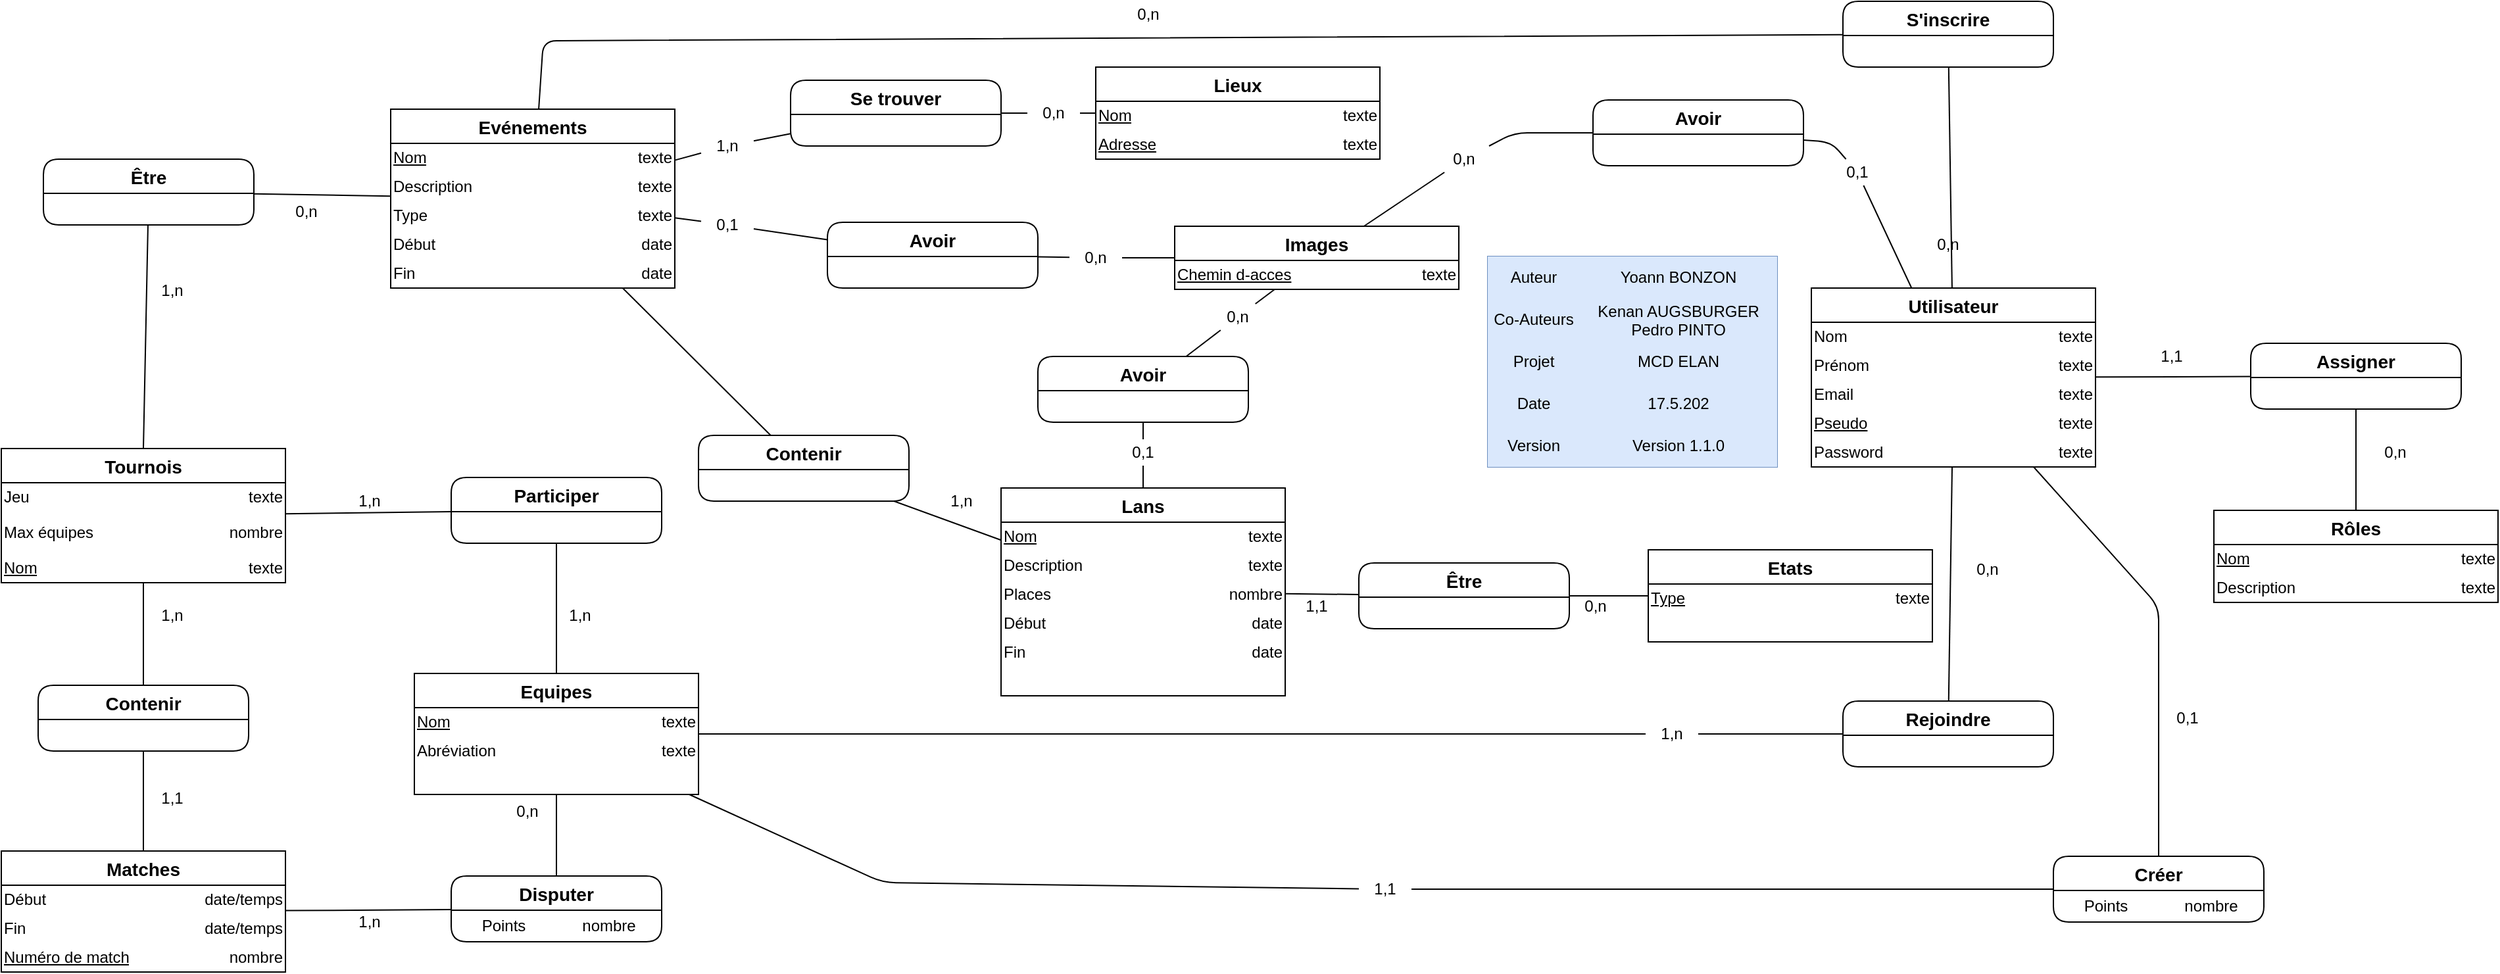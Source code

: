 <mxfile version="14.6.13" type="device"><diagram id="IcBVTlkiVaEtFfMCiGj1" name="MCD"><mxGraphModel dx="2999" dy="4030" grid="1" gridSize="10" guides="1" tooltips="1" connect="1" arrows="1" fold="1" page="1" pageScale="1" pageWidth="827" pageHeight="1169" math="0" shadow="0"><root><mxCell id="0"/><mxCell id="1" parent="0"/><mxCell id="22" value="Rôles" style="swimlane;fontStyle=1;childLayout=stackLayout;horizontal=1;startSize=26;horizontalStack=0;resizeParent=1;resizeParentMax=0;resizeLast=0;collapsible=1;marginBottom=0;align=center;fontSize=14;rounded=0;swimlaneFillColor=#ffffff;" parent="1" vertex="1"><mxGeometry x="922" y="-813" width="216" height="70" as="geometry"/></mxCell><mxCell id="23" value="" style="shape=table;html=1;whiteSpace=wrap;startSize=0;container=1;collapsible=0;childLayout=tableLayout;fillColor=none;strokeColor=none;" parent="22" vertex="1"><mxGeometry y="26" width="216" height="44" as="geometry"/></mxCell><mxCell id="24" value="" style="shape=partialRectangle;html=1;whiteSpace=wrap;collapsible=0;dropTarget=0;pointerEvents=0;fillColor=none;top=0;left=0;bottom=0;right=0;points=[[0,0.5],[1,0.5]];portConstraint=eastwest;" parent="23" vertex="1"><mxGeometry width="216" height="22" as="geometry"/></mxCell><mxCell id="25" value="Nom" style="shape=partialRectangle;html=1;whiteSpace=wrap;connectable=0;fillColor=none;top=0;left=0;bottom=0;right=0;overflow=hidden;strokeColor=none;align=left;fontStyle=4" parent="24" vertex="1"><mxGeometry width="108" height="22" as="geometry"/></mxCell><mxCell id="26" value="texte" style="shape=partialRectangle;html=1;whiteSpace=wrap;connectable=0;fillColor=none;top=0;left=0;bottom=0;right=0;overflow=hidden;align=right;" parent="24" vertex="1"><mxGeometry x="108" width="108" height="22" as="geometry"/></mxCell><mxCell id="27" value="" style="shape=partialRectangle;html=1;whiteSpace=wrap;collapsible=0;dropTarget=0;pointerEvents=0;fillColor=none;top=0;left=0;bottom=0;right=0;points=[[0,0.5],[1,0.5]];portConstraint=eastwest;" parent="23" vertex="1"><mxGeometry y="22" width="216" height="22" as="geometry"/></mxCell><mxCell id="28" value="Description" style="shape=partialRectangle;html=1;whiteSpace=wrap;connectable=0;fillColor=none;top=0;left=0;bottom=0;right=0;overflow=hidden;align=left;" parent="27" vertex="1"><mxGeometry width="108" height="22" as="geometry"/></mxCell><mxCell id="29" value="texte" style="shape=partialRectangle;html=1;whiteSpace=wrap;connectable=0;fillColor=none;top=0;left=0;bottom=0;right=0;overflow=hidden;align=right;" parent="27" vertex="1"><mxGeometry x="108" width="108" height="22" as="geometry"/></mxCell><mxCell id="36" value="Assigner" style="swimlane;fontStyle=1;childLayout=stackLayout;horizontal=1;startSize=26;horizontalStack=0;resizeParent=1;resizeParentMax=0;resizeLast=0;collapsible=1;marginBottom=0;align=center;fontSize=14;rounded=1;swimlaneFillColor=#ffffff;" parent="1" vertex="1"><mxGeometry x="950" y="-940" width="160" height="50" as="geometry"/></mxCell><mxCell id="37" value="" style="shape=table;html=1;whiteSpace=wrap;startSize=0;container=1;collapsible=0;childLayout=tableLayout;fillColor=none;strokeColor=none;" parent="36" vertex="1"><mxGeometry y="26" width="160" height="24" as="geometry"/></mxCell><mxCell id="38" value="" style="shape=partialRectangle;html=1;whiteSpace=wrap;collapsible=0;dropTarget=0;pointerEvents=0;fillColor=none;top=0;left=0;bottom=0;right=0;points=[[0,0.5],[1,0.5]];portConstraint=eastwest;" parent="37" vertex="1"><mxGeometry width="160" height="24" as="geometry"/></mxCell><mxCell id="39" value="" style="shape=partialRectangle;html=1;whiteSpace=wrap;connectable=0;fillColor=none;top=0;left=0;bottom=0;right=0;overflow=hidden;strokeColor=none;" parent="38" vertex="1"><mxGeometry width="80" height="24" as="geometry"/></mxCell><mxCell id="40" value="" style="shape=partialRectangle;html=1;whiteSpace=wrap;connectable=0;fillColor=none;top=0;left=0;bottom=0;right=0;overflow=hidden;" parent="38" vertex="1"><mxGeometry x="80" width="80" height="24" as="geometry"/></mxCell><mxCell id="41" value="Utilisateur" style="swimlane;fontStyle=1;childLayout=stackLayout;horizontal=1;startSize=26;horizontalStack=0;resizeParent=1;resizeParentMax=0;resizeLast=0;collapsible=1;marginBottom=0;align=center;fontSize=14;rounded=0;swimlaneFillColor=#ffffff;" parent="1" vertex="1"><mxGeometry x="616" y="-982" width="216" height="136" as="geometry"/></mxCell><mxCell id="42" value="" style="shape=table;html=1;whiteSpace=wrap;startSize=0;container=1;collapsible=0;childLayout=tableLayout;fillColor=none;strokeColor=none;" parent="41" vertex="1"><mxGeometry y="26" width="216" height="110" as="geometry"/></mxCell><mxCell id="43" value="" style="shape=partialRectangle;html=1;whiteSpace=wrap;collapsible=0;dropTarget=0;pointerEvents=0;fillColor=none;top=0;left=0;bottom=0;right=0;points=[[0,0.5],[1,0.5]];portConstraint=eastwest;" parent="42" vertex="1"><mxGeometry width="216" height="22" as="geometry"/></mxCell><mxCell id="44" value="Nom" style="shape=partialRectangle;html=1;whiteSpace=wrap;connectable=0;fillColor=none;top=0;left=0;bottom=0;right=0;overflow=hidden;strokeColor=none;align=left;fontStyle=0" parent="43" vertex="1"><mxGeometry width="108" height="22" as="geometry"/></mxCell><mxCell id="45" value="texte" style="shape=partialRectangle;html=1;whiteSpace=wrap;connectable=0;fillColor=none;top=0;left=0;bottom=0;right=0;overflow=hidden;align=right;" parent="43" vertex="1"><mxGeometry x="108" width="108" height="22" as="geometry"/></mxCell><mxCell id="46" value="" style="shape=partialRectangle;html=1;whiteSpace=wrap;collapsible=0;dropTarget=0;pointerEvents=0;fillColor=none;top=0;left=0;bottom=0;right=0;points=[[0,0.5],[1,0.5]];portConstraint=eastwest;" parent="42" vertex="1"><mxGeometry y="22" width="216" height="22" as="geometry"/></mxCell><mxCell id="47" value="&lt;span&gt;Prénom&lt;/span&gt;" style="shape=partialRectangle;html=1;whiteSpace=wrap;connectable=0;fillColor=none;top=0;left=0;bottom=0;right=0;overflow=hidden;align=left;fontStyle=0" parent="46" vertex="1"><mxGeometry width="108" height="22" as="geometry"/></mxCell><mxCell id="48" value="texte" style="shape=partialRectangle;html=1;whiteSpace=wrap;connectable=0;fillColor=none;top=0;left=0;bottom=0;right=0;overflow=hidden;align=right;" parent="46" vertex="1"><mxGeometry x="108" width="108" height="22" as="geometry"/></mxCell><mxCell id="49" style="shape=partialRectangle;html=1;whiteSpace=wrap;collapsible=0;dropTarget=0;pointerEvents=0;fillColor=none;top=0;left=0;bottom=0;right=0;points=[[0,0.5],[1,0.5]];portConstraint=eastwest;" parent="42" vertex="1"><mxGeometry y="44" width="216" height="22" as="geometry"/></mxCell><mxCell id="50" value="Email" style="shape=partialRectangle;html=1;whiteSpace=wrap;connectable=0;fillColor=none;top=0;left=0;bottom=0;right=0;overflow=hidden;align=left;" parent="49" vertex="1"><mxGeometry width="108" height="22" as="geometry"/></mxCell><mxCell id="51" value="texte" style="shape=partialRectangle;html=1;whiteSpace=wrap;connectable=0;fillColor=none;top=0;left=0;bottom=0;right=0;overflow=hidden;align=right;" parent="49" vertex="1"><mxGeometry x="108" width="108" height="22" as="geometry"/></mxCell><mxCell id="55" style="shape=partialRectangle;html=1;whiteSpace=wrap;collapsible=0;dropTarget=0;pointerEvents=0;fillColor=none;top=0;left=0;bottom=0;right=0;points=[[0,0.5],[1,0.5]];portConstraint=eastwest;" parent="42" vertex="1"><mxGeometry y="66" width="216" height="22" as="geometry"/></mxCell><mxCell id="56" value="Pseudo" style="shape=partialRectangle;html=1;whiteSpace=wrap;connectable=0;fillColor=none;top=0;left=0;bottom=0;right=0;overflow=hidden;align=left;fontStyle=4" parent="55" vertex="1"><mxGeometry width="108" height="22" as="geometry"/></mxCell><mxCell id="57" value="texte" style="shape=partialRectangle;html=1;whiteSpace=wrap;connectable=0;fillColor=none;top=0;left=0;bottom=0;right=0;overflow=hidden;align=right;" parent="55" vertex="1"><mxGeometry x="108" width="108" height="22" as="geometry"/></mxCell><mxCell id="52" style="shape=partialRectangle;html=1;whiteSpace=wrap;collapsible=0;dropTarget=0;pointerEvents=0;fillColor=none;top=0;left=0;bottom=0;right=0;points=[[0,0.5],[1,0.5]];portConstraint=eastwest;" parent="42" vertex="1"><mxGeometry y="88" width="216" height="22" as="geometry"/></mxCell><mxCell id="53" value="Password" style="shape=partialRectangle;html=1;whiteSpace=wrap;connectable=0;fillColor=none;top=0;left=0;bottom=0;right=0;overflow=hidden;align=left;" parent="52" vertex="1"><mxGeometry width="108" height="22" as="geometry"/></mxCell><mxCell id="54" value="texte" style="shape=partialRectangle;html=1;whiteSpace=wrap;connectable=0;fillColor=none;top=0;left=0;bottom=0;right=0;overflow=hidden;align=right;" parent="52" vertex="1"><mxGeometry x="108" width="108" height="22" as="geometry"/></mxCell><mxCell id="58" value="" style="endArrow=none;html=1;" parent="1" source="36" target="41" edge="1"><mxGeometry width="50" height="50" relative="1" as="geometry"><mxPoint x="160" y="-730" as="sourcePoint"/><mxPoint x="210" y="-780" as="targetPoint"/></mxGeometry></mxCell><mxCell id="59" value="" style="endArrow=none;html=1;" parent="1" source="36" target="22" edge="1"><mxGeometry width="50" height="50" relative="1" as="geometry"><mxPoint x="874" y="-470" as="sourcePoint"/><mxPoint x="874" y="-534" as="targetPoint"/></mxGeometry></mxCell><mxCell id="78" value="Lans" style="swimlane;fontStyle=1;childLayout=stackLayout;horizontal=1;startSize=26;horizontalStack=0;resizeParent=1;resizeParentMax=0;resizeLast=0;collapsible=1;marginBottom=0;align=center;fontSize=14;rounded=0;swimlaneFillColor=#ffffff;" parent="1" vertex="1"><mxGeometry y="-830" width="216" height="158" as="geometry"/></mxCell><mxCell id="79" value="" style="shape=table;html=1;whiteSpace=wrap;startSize=0;container=1;collapsible=0;childLayout=tableLayout;fillColor=none;strokeColor=none;" parent="78" vertex="1"><mxGeometry y="26" width="216" height="132" as="geometry"/></mxCell><mxCell id="80" value="" style="shape=partialRectangle;html=1;whiteSpace=wrap;collapsible=0;dropTarget=0;pointerEvents=0;fillColor=none;top=0;left=0;bottom=0;right=0;points=[[0,0.5],[1,0.5]];portConstraint=eastwest;" parent="79" vertex="1"><mxGeometry width="216" height="22" as="geometry"/></mxCell><mxCell id="81" value="Nom" style="shape=partialRectangle;html=1;whiteSpace=wrap;connectable=0;fillColor=none;top=0;left=0;bottom=0;right=0;overflow=hidden;strokeColor=none;align=left;fontStyle=4" parent="80" vertex="1"><mxGeometry width="108" height="22" as="geometry"/></mxCell><mxCell id="82" value="texte" style="shape=partialRectangle;html=1;whiteSpace=wrap;connectable=0;fillColor=none;top=0;left=0;bottom=0;right=0;overflow=hidden;align=right;" parent="80" vertex="1"><mxGeometry x="108" width="108" height="22" as="geometry"/></mxCell><mxCell id="83" value="" style="shape=partialRectangle;html=1;whiteSpace=wrap;collapsible=0;dropTarget=0;pointerEvents=0;fillColor=none;top=0;left=0;bottom=0;right=0;points=[[0,0.5],[1,0.5]];portConstraint=eastwest;" parent="79" vertex="1"><mxGeometry y="22" width="216" height="22" as="geometry"/></mxCell><mxCell id="84" value="Description" style="shape=partialRectangle;html=1;whiteSpace=wrap;connectable=0;fillColor=none;top=0;left=0;bottom=0;right=0;overflow=hidden;align=left;" parent="83" vertex="1"><mxGeometry width="108" height="22" as="geometry"/></mxCell><mxCell id="85" value="texte" style="shape=partialRectangle;html=1;whiteSpace=wrap;connectable=0;fillColor=none;top=0;left=0;bottom=0;right=0;overflow=hidden;align=right;" parent="83" vertex="1"><mxGeometry x="108" width="108" height="22" as="geometry"/></mxCell><mxCell id="89" style="shape=partialRectangle;html=1;whiteSpace=wrap;collapsible=0;dropTarget=0;pointerEvents=0;fillColor=none;top=0;left=0;bottom=0;right=0;points=[[0,0.5],[1,0.5]];portConstraint=eastwest;" parent="79" vertex="1"><mxGeometry y="44" width="216" height="22" as="geometry"/></mxCell><mxCell id="90" value="Places" style="shape=partialRectangle;html=1;whiteSpace=wrap;connectable=0;fillColor=none;top=0;left=0;bottom=0;right=0;overflow=hidden;align=left;" parent="89" vertex="1"><mxGeometry width="108" height="22" as="geometry"/></mxCell><mxCell id="91" value="nombre" style="shape=partialRectangle;html=1;whiteSpace=wrap;connectable=0;fillColor=none;top=0;left=0;bottom=0;right=0;overflow=hidden;align=right;" parent="89" vertex="1"><mxGeometry x="108" width="108" height="22" as="geometry"/></mxCell><mxCell id="86" style="shape=partialRectangle;html=1;whiteSpace=wrap;collapsible=0;dropTarget=0;pointerEvents=0;fillColor=none;top=0;left=0;bottom=0;right=0;points=[[0,0.5],[1,0.5]];portConstraint=eastwest;" parent="79" vertex="1"><mxGeometry y="66" width="216" height="22" as="geometry"/></mxCell><mxCell id="87" value="Début" style="shape=partialRectangle;html=1;whiteSpace=wrap;connectable=0;fillColor=none;top=0;left=0;bottom=0;right=0;overflow=hidden;align=left;" parent="86" vertex="1"><mxGeometry width="108" height="22" as="geometry"/></mxCell><mxCell id="88" value="date" style="shape=partialRectangle;html=1;whiteSpace=wrap;connectable=0;fillColor=none;top=0;left=0;bottom=0;right=0;overflow=hidden;align=right;" parent="86" vertex="1"><mxGeometry x="108" width="108" height="22" as="geometry"/></mxCell><mxCell id="92" style="shape=partialRectangle;html=1;whiteSpace=wrap;collapsible=0;dropTarget=0;pointerEvents=0;fillColor=none;top=0;left=0;bottom=0;right=0;points=[[0,0.5],[1,0.5]];portConstraint=eastwest;" parent="79" vertex="1"><mxGeometry y="88" width="216" height="22" as="geometry"/></mxCell><mxCell id="93" value="Fin" style="shape=partialRectangle;html=1;whiteSpace=wrap;connectable=0;fillColor=none;top=0;left=0;bottom=0;right=0;overflow=hidden;align=left;" parent="92" vertex="1"><mxGeometry width="108" height="22" as="geometry"/></mxCell><mxCell id="94" value="date" style="shape=partialRectangle;html=1;whiteSpace=wrap;connectable=0;fillColor=none;top=0;left=0;bottom=0;right=0;overflow=hidden;align=right;" parent="92" vertex="1"><mxGeometry x="108" width="108" height="22" as="geometry"/></mxCell><mxCell id="-o9ZeO1eOFB0A45mTDL6-273" style="shape=partialRectangle;html=1;whiteSpace=wrap;collapsible=0;dropTarget=0;pointerEvents=0;fillColor=none;top=0;left=0;bottom=0;right=0;points=[[0,0.5],[1,0.5]];portConstraint=eastwest;" parent="79" vertex="1"><mxGeometry y="110" width="216" height="22" as="geometry"/></mxCell><mxCell id="-o9ZeO1eOFB0A45mTDL6-274" style="shape=partialRectangle;html=1;whiteSpace=wrap;connectable=0;fillColor=none;top=0;left=0;bottom=0;right=0;overflow=hidden;align=left;" parent="-o9ZeO1eOFB0A45mTDL6-273" vertex="1"><mxGeometry width="108" height="22" as="geometry"/></mxCell><mxCell id="-o9ZeO1eOFB0A45mTDL6-275" style="shape=partialRectangle;html=1;whiteSpace=wrap;connectable=0;fillColor=none;top=0;left=0;bottom=0;right=0;overflow=hidden;align=right;" parent="-o9ZeO1eOFB0A45mTDL6-273" vertex="1"><mxGeometry x="108" width="108" height="22" as="geometry"/></mxCell><mxCell id="100" value="Contenir" style="swimlane;fontStyle=1;childLayout=stackLayout;horizontal=1;startSize=26;horizontalStack=0;resizeParent=1;resizeParentMax=0;resizeLast=0;collapsible=1;marginBottom=0;align=center;fontSize=14;rounded=1;swimlaneFillColor=#ffffff;" parent="1" vertex="1"><mxGeometry x="-230" y="-870" width="160" height="50" as="geometry"/></mxCell><mxCell id="101" value="" style="shape=table;html=1;whiteSpace=wrap;startSize=0;container=1;collapsible=0;childLayout=tableLayout;fillColor=none;strokeColor=none;" parent="100" vertex="1"><mxGeometry y="26" width="160" height="24" as="geometry"/></mxCell><mxCell id="102" value="" style="shape=partialRectangle;html=1;whiteSpace=wrap;collapsible=0;dropTarget=0;pointerEvents=0;fillColor=none;top=0;left=0;bottom=0;right=0;points=[[0,0.5],[1,0.5]];portConstraint=eastwest;" parent="101" vertex="1"><mxGeometry width="160" height="24" as="geometry"/></mxCell><mxCell id="103" value="" style="shape=partialRectangle;html=1;whiteSpace=wrap;connectable=0;fillColor=none;top=0;left=0;bottom=0;right=0;overflow=hidden;strokeColor=none;" parent="102" vertex="1"><mxGeometry width="80" height="24" as="geometry"/></mxCell><mxCell id="104" value="" style="shape=partialRectangle;html=1;whiteSpace=wrap;connectable=0;fillColor=none;top=0;left=0;bottom=0;right=0;overflow=hidden;" parent="102" vertex="1"><mxGeometry x="80" width="80" height="24" as="geometry"/></mxCell><mxCell id="107" value="Evénements" style="swimlane;fontStyle=1;childLayout=stackLayout;horizontal=1;startSize=26;horizontalStack=0;resizeParent=1;resizeParentMax=0;resizeLast=0;collapsible=1;marginBottom=0;align=center;fontSize=14;rounded=0;swimlaneFillColor=#ffffff;" parent="1" vertex="1"><mxGeometry x="-464" y="-1118" width="216" height="136" as="geometry"/></mxCell><mxCell id="108" value="" style="shape=table;html=1;whiteSpace=wrap;startSize=0;container=1;collapsible=0;childLayout=tableLayout;fillColor=none;strokeColor=none;" parent="107" vertex="1"><mxGeometry y="26" width="216" height="110" as="geometry"/></mxCell><mxCell id="109" value="" style="shape=partialRectangle;html=1;whiteSpace=wrap;collapsible=0;dropTarget=0;pointerEvents=0;fillColor=none;top=0;left=0;bottom=0;right=0;points=[[0,0.5],[1,0.5]];portConstraint=eastwest;" parent="108" vertex="1"><mxGeometry width="216" height="22" as="geometry"/></mxCell><mxCell id="110" value="&lt;u&gt;Nom&lt;/u&gt;" style="shape=partialRectangle;html=1;whiteSpace=wrap;connectable=0;fillColor=none;top=0;left=0;bottom=0;right=0;overflow=hidden;strokeColor=none;align=left;fontStyle=0" parent="109" vertex="1"><mxGeometry width="108" height="22" as="geometry"/></mxCell><mxCell id="111" value="texte" style="shape=partialRectangle;html=1;whiteSpace=wrap;connectable=0;fillColor=none;top=0;left=0;bottom=0;right=0;overflow=hidden;align=right;" parent="109" vertex="1"><mxGeometry x="108" width="108" height="22" as="geometry"/></mxCell><mxCell id="112" value="" style="shape=partialRectangle;html=1;whiteSpace=wrap;collapsible=0;dropTarget=0;pointerEvents=0;fillColor=none;top=0;left=0;bottom=0;right=0;points=[[0,0.5],[1,0.5]];portConstraint=eastwest;" parent="108" vertex="1"><mxGeometry y="22" width="216" height="22" as="geometry"/></mxCell><mxCell id="113" value="Description" style="shape=partialRectangle;html=1;whiteSpace=wrap;connectable=0;fillColor=none;top=0;left=0;bottom=0;right=0;overflow=hidden;align=left;" parent="112" vertex="1"><mxGeometry width="108" height="22" as="geometry"/></mxCell><mxCell id="114" value="texte" style="shape=partialRectangle;html=1;whiteSpace=wrap;connectable=0;fillColor=none;top=0;left=0;bottom=0;right=0;overflow=hidden;align=right;" parent="112" vertex="1"><mxGeometry x="108" width="108" height="22" as="geometry"/></mxCell><mxCell id="115" style="shape=partialRectangle;html=1;whiteSpace=wrap;collapsible=0;dropTarget=0;pointerEvents=0;fillColor=none;top=0;left=0;bottom=0;right=0;points=[[0,0.5],[1,0.5]];portConstraint=eastwest;" parent="108" vertex="1"><mxGeometry y="44" width="216" height="22" as="geometry"/></mxCell><mxCell id="116" value="Type" style="shape=partialRectangle;html=1;whiteSpace=wrap;connectable=0;fillColor=none;top=0;left=0;bottom=0;right=0;overflow=hidden;align=left;" parent="115" vertex="1"><mxGeometry width="108" height="22" as="geometry"/></mxCell><mxCell id="117" value="texte" style="shape=partialRectangle;html=1;whiteSpace=wrap;connectable=0;fillColor=none;top=0;left=0;bottom=0;right=0;overflow=hidden;align=right;" parent="115" vertex="1"><mxGeometry x="108" width="108" height="22" as="geometry"/></mxCell><mxCell id="118" style="shape=partialRectangle;html=1;whiteSpace=wrap;collapsible=0;dropTarget=0;pointerEvents=0;fillColor=none;top=0;left=0;bottom=0;right=0;points=[[0,0.5],[1,0.5]];portConstraint=eastwest;" parent="108" vertex="1"><mxGeometry y="66" width="216" height="22" as="geometry"/></mxCell><mxCell id="119" value="Début" style="shape=partialRectangle;html=1;whiteSpace=wrap;connectable=0;fillColor=none;top=0;left=0;bottom=0;right=0;overflow=hidden;align=left;" parent="118" vertex="1"><mxGeometry width="108" height="22" as="geometry"/></mxCell><mxCell id="120" value="date" style="shape=partialRectangle;html=1;whiteSpace=wrap;connectable=0;fillColor=none;top=0;left=0;bottom=0;right=0;overflow=hidden;align=right;" parent="118" vertex="1"><mxGeometry x="108" width="108" height="22" as="geometry"/></mxCell><mxCell id="121" style="shape=partialRectangle;html=1;whiteSpace=wrap;collapsible=0;dropTarget=0;pointerEvents=0;fillColor=none;top=0;left=0;bottom=0;right=0;points=[[0,0.5],[1,0.5]];portConstraint=eastwest;" parent="108" vertex="1"><mxGeometry y="88" width="216" height="22" as="geometry"/></mxCell><mxCell id="122" value="Fin" style="shape=partialRectangle;html=1;whiteSpace=wrap;connectable=0;fillColor=none;top=0;left=0;bottom=0;right=0;overflow=hidden;align=left;" parent="121" vertex="1"><mxGeometry width="108" height="22" as="geometry"/></mxCell><mxCell id="123" value="date" style="shape=partialRectangle;html=1;whiteSpace=wrap;connectable=0;fillColor=none;top=0;left=0;bottom=0;right=0;overflow=hidden;align=right;" parent="121" vertex="1"><mxGeometry x="108" width="108" height="22" as="geometry"/></mxCell><mxCell id="124" value="" style="endArrow=none;html=1;" parent="1" source="100" target="107" edge="1"><mxGeometry width="50" height="50" relative="1" as="geometry"><mxPoint x="-202.815" y="-940" as="sourcePoint"/><mxPoint x="174" y="-972" as="targetPoint"/></mxGeometry></mxCell><mxCell id="125" value="" style="endArrow=none;html=1;" parent="1" source="78" target="100" edge="1"><mxGeometry width="50" height="50" relative="1" as="geometry"><mxPoint x="-156" y="-973.413" as="sourcePoint"/><mxPoint x="-220" y="-972.143" as="targetPoint"/></mxGeometry></mxCell><mxCell id="126" value="Equipes" style="swimlane;fontStyle=1;childLayout=stackLayout;horizontal=1;startSize=26;horizontalStack=0;resizeParent=1;resizeParentMax=0;resizeLast=0;collapsible=1;marginBottom=0;align=center;fontSize=14;rounded=0;swimlaneFillColor=#ffffff;" parent="1" vertex="1"><mxGeometry x="-446" y="-689" width="216" height="92" as="geometry"/></mxCell><mxCell id="127" value="" style="shape=table;html=1;whiteSpace=wrap;startSize=0;container=1;collapsible=0;childLayout=tableLayout;fillColor=none;strokeColor=none;" parent="126" vertex="1"><mxGeometry y="26" width="216" height="66" as="geometry"/></mxCell><mxCell id="128" value="" style="shape=partialRectangle;html=1;whiteSpace=wrap;collapsible=0;dropTarget=0;pointerEvents=0;fillColor=none;top=0;left=0;bottom=0;right=0;points=[[0,0.5],[1,0.5]];portConstraint=eastwest;" parent="127" vertex="1"><mxGeometry width="216" height="22" as="geometry"/></mxCell><mxCell id="129" value="Nom" style="shape=partialRectangle;html=1;whiteSpace=wrap;connectable=0;fillColor=none;top=0;left=0;bottom=0;right=0;overflow=hidden;strokeColor=none;align=left;fontStyle=4" parent="128" vertex="1"><mxGeometry width="108" height="22" as="geometry"/></mxCell><mxCell id="130" value="texte" style="shape=partialRectangle;html=1;whiteSpace=wrap;connectable=0;fillColor=none;top=0;left=0;bottom=0;right=0;overflow=hidden;align=right;" parent="128" vertex="1"><mxGeometry x="108" width="108" height="22" as="geometry"/></mxCell><mxCell id="131" value="" style="shape=partialRectangle;html=1;whiteSpace=wrap;collapsible=0;dropTarget=0;pointerEvents=0;fillColor=none;top=0;left=0;bottom=0;right=0;points=[[0,0.5],[1,0.5]];portConstraint=eastwest;" parent="127" vertex="1"><mxGeometry y="22" width="216" height="22" as="geometry"/></mxCell><mxCell id="132" value="Abréviation" style="shape=partialRectangle;html=1;whiteSpace=wrap;connectable=0;fillColor=none;top=0;left=0;bottom=0;right=0;overflow=hidden;align=left;fontStyle=0" parent="131" vertex="1"><mxGeometry width="108" height="22" as="geometry"/></mxCell><mxCell id="133" value="texte" style="shape=partialRectangle;html=1;whiteSpace=wrap;connectable=0;fillColor=none;top=0;left=0;bottom=0;right=0;overflow=hidden;align=right;" parent="131" vertex="1"><mxGeometry x="108" width="108" height="22" as="geometry"/></mxCell><mxCell id="-o9ZeO1eOFB0A45mTDL6-261" style="shape=partialRectangle;html=1;whiteSpace=wrap;collapsible=0;dropTarget=0;pointerEvents=0;fillColor=none;top=0;left=0;bottom=0;right=0;points=[[0,0.5],[1,0.5]];portConstraint=eastwest;" parent="127" vertex="1"><mxGeometry y="44" width="216" height="22" as="geometry"/></mxCell><mxCell id="-o9ZeO1eOFB0A45mTDL6-262" style="shape=partialRectangle;html=1;whiteSpace=wrap;connectable=0;fillColor=none;top=0;left=0;bottom=0;right=0;overflow=hidden;align=left;fontStyle=4" parent="-o9ZeO1eOFB0A45mTDL6-261" vertex="1"><mxGeometry width="108" height="22" as="geometry"/></mxCell><mxCell id="-o9ZeO1eOFB0A45mTDL6-263" style="shape=partialRectangle;html=1;whiteSpace=wrap;connectable=0;fillColor=none;top=0;left=0;bottom=0;right=0;overflow=hidden;align=right;" parent="-o9ZeO1eOFB0A45mTDL6-261" vertex="1"><mxGeometry x="108" width="108" height="22" as="geometry"/></mxCell><mxCell id="134" value="Rejoindre" style="swimlane;fontStyle=1;childLayout=stackLayout;horizontal=1;startSize=26;horizontalStack=0;resizeParent=1;resizeParentMax=0;resizeLast=0;collapsible=1;marginBottom=0;align=center;fontSize=14;rounded=1;swimlaneFillColor=#ffffff;" parent="1" vertex="1"><mxGeometry x="640" y="-668" width="160" height="50" as="geometry"/></mxCell><mxCell id="135" value="" style="shape=table;html=1;whiteSpace=wrap;startSize=0;container=1;collapsible=0;childLayout=tableLayout;fillColor=none;strokeColor=none;" parent="134" vertex="1"><mxGeometry y="26" width="160" height="24" as="geometry"/></mxCell><mxCell id="136" value="" style="shape=partialRectangle;html=1;whiteSpace=wrap;collapsible=0;dropTarget=0;pointerEvents=0;fillColor=none;top=0;left=0;bottom=0;right=0;points=[[0,0.5],[1,0.5]];portConstraint=eastwest;" parent="135" vertex="1"><mxGeometry width="160" height="24" as="geometry"/></mxCell><mxCell id="137" value="" style="shape=partialRectangle;html=1;whiteSpace=wrap;connectable=0;fillColor=none;top=0;left=0;bottom=0;right=0;overflow=hidden;strokeColor=none;" parent="136" vertex="1"><mxGeometry width="80" height="24" as="geometry"/></mxCell><mxCell id="138" value="" style="shape=partialRectangle;html=1;whiteSpace=wrap;connectable=0;fillColor=none;top=0;left=0;bottom=0;right=0;overflow=hidden;" parent="136" vertex="1"><mxGeometry x="80" width="80" height="24" as="geometry"/></mxCell><mxCell id="139" value="" style="endArrow=none;html=1;" parent="1" source="41" target="134" edge="1"><mxGeometry width="50" height="50" relative="1" as="geometry"><mxPoint x="358" y="-720" as="sourcePoint"/><mxPoint x="358" y="-790" as="targetPoint"/></mxGeometry></mxCell><mxCell id="140" value="" style="endArrow=none;html=1;startArrow=none;" parent="1" source="YIZ49bOPCpDxyb6yTQep-264" target="126" edge="1"><mxGeometry width="50" height="50" relative="1" as="geometry"><mxPoint x="202" y="-710" as="sourcePoint"/><mxPoint x="202" y="-780" as="targetPoint"/><Array as="points"/></mxGeometry></mxCell><mxCell id="141" value="Lieux" style="swimlane;fontStyle=1;childLayout=stackLayout;horizontal=1;startSize=26;horizontalStack=0;resizeParent=1;resizeParentMax=0;resizeLast=0;collapsible=1;marginBottom=0;align=center;fontSize=14;rounded=0;swimlaneFillColor=#ffffff;" parent="1" vertex="1"><mxGeometry x="72" y="-1150" width="216" height="70" as="geometry"/></mxCell><mxCell id="142" value="" style="shape=table;html=1;whiteSpace=wrap;startSize=0;container=1;collapsible=0;childLayout=tableLayout;fillColor=none;strokeColor=none;" parent="141" vertex="1"><mxGeometry y="26" width="216" height="44" as="geometry"/></mxCell><mxCell id="143" value="" style="shape=partialRectangle;html=1;whiteSpace=wrap;collapsible=0;dropTarget=0;pointerEvents=0;fillColor=none;top=0;left=0;bottom=0;right=0;points=[[0,0.5],[1,0.5]];portConstraint=eastwest;" parent="142" vertex="1"><mxGeometry width="216" height="22" as="geometry"/></mxCell><mxCell id="144" value="Nom" style="shape=partialRectangle;html=1;whiteSpace=wrap;connectable=0;fillColor=none;top=0;left=0;bottom=0;right=0;overflow=hidden;strokeColor=none;align=left;fontStyle=4" parent="143" vertex="1"><mxGeometry width="108" height="22" as="geometry"/></mxCell><mxCell id="145" value="texte" style="shape=partialRectangle;html=1;whiteSpace=wrap;connectable=0;fillColor=none;top=0;left=0;bottom=0;right=0;overflow=hidden;align=right;" parent="143" vertex="1"><mxGeometry x="108" width="108" height="22" as="geometry"/></mxCell><mxCell id="146" value="" style="shape=partialRectangle;html=1;whiteSpace=wrap;collapsible=0;dropTarget=0;pointerEvents=0;fillColor=none;top=0;left=0;bottom=0;right=0;points=[[0,0.5],[1,0.5]];portConstraint=eastwest;" parent="142" vertex="1"><mxGeometry y="22" width="216" height="22" as="geometry"/></mxCell><mxCell id="147" value="Adresse" style="shape=partialRectangle;html=1;whiteSpace=wrap;connectable=0;fillColor=none;top=0;left=0;bottom=0;right=0;overflow=hidden;align=left;fontStyle=4" parent="146" vertex="1"><mxGeometry width="108" height="22" as="geometry"/></mxCell><mxCell id="148" value="texte" style="shape=partialRectangle;html=1;whiteSpace=wrap;connectable=0;fillColor=none;top=0;left=0;bottom=0;right=0;overflow=hidden;align=right;" parent="146" vertex="1"><mxGeometry x="108" width="108" height="22" as="geometry"/></mxCell><mxCell id="155" value="Se trouver" style="swimlane;fontStyle=1;childLayout=stackLayout;horizontal=1;startSize=26;horizontalStack=0;resizeParent=1;resizeParentMax=0;resizeLast=0;collapsible=1;marginBottom=0;align=center;fontSize=14;rounded=1;swimlaneFillColor=#ffffff;" parent="1" vertex="1"><mxGeometry x="-160" y="-1140" width="160" height="50" as="geometry"/></mxCell><mxCell id="156" value="" style="shape=table;html=1;whiteSpace=wrap;startSize=0;container=1;collapsible=0;childLayout=tableLayout;fillColor=none;strokeColor=none;" parent="155" vertex="1"><mxGeometry y="26" width="160" height="24" as="geometry"/></mxCell><mxCell id="157" value="" style="shape=partialRectangle;html=1;whiteSpace=wrap;collapsible=0;dropTarget=0;pointerEvents=0;fillColor=none;top=0;left=0;bottom=0;right=0;points=[[0,0.5],[1,0.5]];portConstraint=eastwest;" parent="156" vertex="1"><mxGeometry width="160" height="24" as="geometry"/></mxCell><mxCell id="158" value="" style="shape=partialRectangle;html=1;whiteSpace=wrap;connectable=0;fillColor=none;top=0;left=0;bottom=0;right=0;overflow=hidden;strokeColor=none;" parent="157" vertex="1"><mxGeometry width="80" height="24" as="geometry"/></mxCell><mxCell id="159" value="" style="shape=partialRectangle;html=1;whiteSpace=wrap;connectable=0;fillColor=none;top=0;left=0;bottom=0;right=0;overflow=hidden;" parent="157" vertex="1"><mxGeometry x="80" width="80" height="24" as="geometry"/></mxCell><mxCell id="160" value="" style="endArrow=none;html=1;startArrow=none;" parent="1" source="YIZ49bOPCpDxyb6yTQep-277" target="107" edge="1"><mxGeometry width="50" height="50" relative="1" as="geometry"><mxPoint x="-174" y="-1043.413" as="sourcePoint"/><mxPoint x="-238" y="-1042.143" as="targetPoint"/></mxGeometry></mxCell><mxCell id="163" value="" style="endArrow=none;html=1;startArrow=none;" parent="1" source="YIZ49bOPCpDxyb6yTQep-278" target="155" edge="1"><mxGeometry width="50" height="50" relative="1" as="geometry"><mxPoint x="14" y="-1275" as="sourcePoint"/><mxPoint x="96" y="-1275" as="targetPoint"/></mxGeometry></mxCell><mxCell id="178" value="Tournois" style="swimlane;fontStyle=1;childLayout=stackLayout;horizontal=1;startSize=26;horizontalStack=0;resizeParent=1;resizeParentMax=0;resizeLast=0;collapsible=1;marginBottom=0;align=center;fontSize=14;rounded=0;swimlaneFillColor=#ffffff;" parent="1" vertex="1"><mxGeometry x="-760" y="-860" width="216" height="102.0" as="geometry"/></mxCell><mxCell id="179" value="" style="shape=table;html=1;whiteSpace=wrap;startSize=0;container=1;collapsible=0;childLayout=tableLayout;fillColor=none;strokeColor=none;" parent="178" vertex="1"><mxGeometry y="26" width="216" height="76.0" as="geometry"/></mxCell><mxCell id="180" value="" style="shape=partialRectangle;html=1;whiteSpace=wrap;collapsible=0;dropTarget=0;pointerEvents=0;fillColor=none;top=0;left=0;bottom=0;right=0;points=[[0,0.5],[1,0.5]];portConstraint=eastwest;" parent="179" vertex="1"><mxGeometry width="216" height="22" as="geometry"/></mxCell><mxCell id="181" value="Jeu" style="shape=partialRectangle;html=1;whiteSpace=wrap;connectable=0;fillColor=none;top=0;left=0;bottom=0;right=0;overflow=hidden;strokeColor=none;align=left;fontStyle=0" parent="180" vertex="1"><mxGeometry width="108" height="22" as="geometry"/></mxCell><mxCell id="182" value="texte" style="shape=partialRectangle;html=1;whiteSpace=wrap;connectable=0;fillColor=none;top=0;left=0;bottom=0;right=0;overflow=hidden;align=right;" parent="180" vertex="1"><mxGeometry x="108" width="108" height="22" as="geometry"/></mxCell><mxCell id="183" value="" style="shape=partialRectangle;html=1;whiteSpace=wrap;collapsible=0;dropTarget=0;pointerEvents=0;fillColor=none;top=0;left=0;bottom=0;right=0;points=[[0,0.5],[1,0.5]];portConstraint=eastwest;" parent="179" vertex="1"><mxGeometry y="22" width="216" height="32" as="geometry"/></mxCell><mxCell id="184" value="Max équipes" style="shape=partialRectangle;html=1;whiteSpace=wrap;connectable=0;fillColor=none;top=0;left=0;bottom=0;right=0;overflow=hidden;align=left;" parent="183" vertex="1"><mxGeometry width="108" height="32" as="geometry"/></mxCell><mxCell id="185" value="nombre" style="shape=partialRectangle;html=1;whiteSpace=wrap;connectable=0;fillColor=none;top=0;left=0;bottom=0;right=0;overflow=hidden;align=right;" parent="183" vertex="1"><mxGeometry x="108" width="108" height="32" as="geometry"/></mxCell><mxCell id="-o9ZeO1eOFB0A45mTDL6-295" style="shape=partialRectangle;html=1;whiteSpace=wrap;collapsible=0;dropTarget=0;pointerEvents=0;fillColor=none;top=0;left=0;bottom=0;right=0;points=[[0,0.5],[1,0.5]];portConstraint=eastwest;" parent="179" vertex="1"><mxGeometry y="54" width="216" height="22" as="geometry"/></mxCell><mxCell id="-o9ZeO1eOFB0A45mTDL6-296" value="&lt;u&gt;Nom&lt;/u&gt;" style="shape=partialRectangle;html=1;whiteSpace=wrap;connectable=0;fillColor=none;top=0;left=0;bottom=0;right=0;overflow=hidden;align=left;" parent="-o9ZeO1eOFB0A45mTDL6-295" vertex="1"><mxGeometry width="108" height="22" as="geometry"/></mxCell><mxCell id="-o9ZeO1eOFB0A45mTDL6-297" value="texte" style="shape=partialRectangle;html=1;whiteSpace=wrap;connectable=0;fillColor=none;top=0;left=0;bottom=0;right=0;overflow=hidden;align=right;" parent="-o9ZeO1eOFB0A45mTDL6-295" vertex="1"><mxGeometry x="108" width="108" height="22" as="geometry"/></mxCell><mxCell id="186" value="Matches" style="swimlane;fontStyle=1;childLayout=stackLayout;horizontal=1;startSize=26;horizontalStack=0;resizeParent=1;resizeParentMax=0;resizeLast=0;collapsible=1;marginBottom=0;align=center;fontSize=14;rounded=0;swimlaneFillColor=#ffffff;" parent="1" vertex="1"><mxGeometry x="-760" y="-554" width="216" height="92" as="geometry"/></mxCell><mxCell id="187" value="" style="shape=table;html=1;whiteSpace=wrap;startSize=0;container=1;collapsible=0;childLayout=tableLayout;fillColor=none;strokeColor=none;" parent="186" vertex="1"><mxGeometry y="26" width="216" height="66" as="geometry"/></mxCell><mxCell id="188" value="" style="shape=partialRectangle;html=1;whiteSpace=wrap;collapsible=0;dropTarget=0;pointerEvents=0;fillColor=none;top=0;left=0;bottom=0;right=0;points=[[0,0.5],[1,0.5]];portConstraint=eastwest;" parent="187" vertex="1"><mxGeometry width="216" height="22" as="geometry"/></mxCell><mxCell id="189" value="Début" style="shape=partialRectangle;html=1;whiteSpace=wrap;connectable=0;fillColor=none;top=0;left=0;bottom=0;right=0;overflow=hidden;strokeColor=none;align=left;fontStyle=0" parent="188" vertex="1"><mxGeometry width="108" height="22" as="geometry"/></mxCell><mxCell id="190" value="date/temps" style="shape=partialRectangle;html=1;whiteSpace=wrap;connectable=0;fillColor=none;top=0;left=0;bottom=0;right=0;overflow=hidden;align=right;" parent="188" vertex="1"><mxGeometry x="108" width="108" height="22" as="geometry"/></mxCell><mxCell id="191" value="" style="shape=partialRectangle;html=1;whiteSpace=wrap;collapsible=0;dropTarget=0;pointerEvents=0;fillColor=none;top=0;left=0;bottom=0;right=0;points=[[0,0.5],[1,0.5]];portConstraint=eastwest;" parent="187" vertex="1"><mxGeometry y="22" width="216" height="22" as="geometry"/></mxCell><mxCell id="192" value="Fin" style="shape=partialRectangle;html=1;whiteSpace=wrap;connectable=0;fillColor=none;top=0;left=0;bottom=0;right=0;overflow=hidden;align=left;" parent="191" vertex="1"><mxGeometry width="108" height="22" as="geometry"/></mxCell><mxCell id="193" value="date/temps" style="shape=partialRectangle;html=1;whiteSpace=wrap;connectable=0;fillColor=none;top=0;left=0;bottom=0;right=0;overflow=hidden;align=right;" parent="191" vertex="1"><mxGeometry x="108" width="108" height="22" as="geometry"/></mxCell><mxCell id="-o9ZeO1eOFB0A45mTDL6-258" style="shape=partialRectangle;html=1;whiteSpace=wrap;collapsible=0;dropTarget=0;pointerEvents=0;fillColor=none;top=0;left=0;bottom=0;right=0;points=[[0,0.5],[1,0.5]];portConstraint=eastwest;" parent="187" vertex="1"><mxGeometry y="44" width="216" height="22" as="geometry"/></mxCell><mxCell id="-o9ZeO1eOFB0A45mTDL6-259" value="&lt;u&gt;Numéro de match&lt;/u&gt;" style="shape=partialRectangle;html=1;whiteSpace=wrap;connectable=0;fillColor=none;top=0;left=0;bottom=0;right=0;overflow=hidden;align=left;" parent="-o9ZeO1eOFB0A45mTDL6-258" vertex="1"><mxGeometry width="108" height="22" as="geometry"/></mxCell><mxCell id="-o9ZeO1eOFB0A45mTDL6-260" value="nombre" style="shape=partialRectangle;html=1;whiteSpace=wrap;connectable=0;fillColor=none;top=0;left=0;bottom=0;right=0;overflow=hidden;align=right;" parent="-o9ZeO1eOFB0A45mTDL6-258" vertex="1"><mxGeometry x="108" width="108" height="22" as="geometry"/></mxCell><mxCell id="194" value="Disputer" style="swimlane;fontStyle=1;childLayout=stackLayout;horizontal=1;startSize=26;horizontalStack=0;resizeParent=1;resizeParentMax=0;resizeLast=0;collapsible=1;marginBottom=0;align=center;fontSize=14;rounded=1;swimlaneFillColor=#ffffff;" parent="1" vertex="1"><mxGeometry x="-418" y="-535" width="160" height="50" as="geometry"/></mxCell><mxCell id="195" value="" style="shape=table;html=1;whiteSpace=wrap;startSize=0;container=1;collapsible=0;childLayout=tableLayout;fillColor=none;strokeColor=none;" parent="194" vertex="1"><mxGeometry y="26" width="160" height="24" as="geometry"/></mxCell><mxCell id="196" value="" style="shape=partialRectangle;html=1;whiteSpace=wrap;collapsible=0;dropTarget=0;pointerEvents=0;fillColor=none;top=0;left=0;bottom=0;right=0;points=[[0,0.5],[1,0.5]];portConstraint=eastwest;" parent="195" vertex="1"><mxGeometry width="160" height="24" as="geometry"/></mxCell><mxCell id="197" value="Points" style="shape=partialRectangle;html=1;whiteSpace=wrap;connectable=0;fillColor=none;top=0;left=0;bottom=0;right=0;overflow=hidden;strokeColor=none;" parent="196" vertex="1"><mxGeometry width="80" height="24" as="geometry"/></mxCell><mxCell id="198" value="nombre" style="shape=partialRectangle;html=1;whiteSpace=wrap;connectable=0;fillColor=none;top=0;left=0;bottom=0;right=0;overflow=hidden;" parent="196" vertex="1"><mxGeometry x="80" width="80" height="24" as="geometry"/></mxCell><mxCell id="202" value="" style="endArrow=none;html=1;" parent="1" source="126" target="194" edge="1"><mxGeometry width="50" height="50" relative="1" as="geometry"><mxPoint x="-136" y="-642.588" as="sourcePoint"/><mxPoint x="-220" y="-643.206" as="targetPoint"/></mxGeometry></mxCell><mxCell id="203" value="" style="endArrow=none;html=1;" parent="1" source="186" target="194" edge="1"><mxGeometry width="50" height="50" relative="1" as="geometry"><mxPoint x="-436" y="-643.39" as="sourcePoint"/><mxPoint x="-602" y="-642.452" as="targetPoint"/></mxGeometry></mxCell><mxCell id="213" value="Contenir" style="swimlane;fontStyle=1;childLayout=stackLayout;horizontal=1;startSize=26;horizontalStack=0;resizeParent=1;resizeParentMax=0;resizeLast=0;collapsible=1;marginBottom=0;align=center;fontSize=14;rounded=1;swimlaneFillColor=#ffffff;" parent="1" vertex="1"><mxGeometry x="-732" y="-680" width="160" height="50" as="geometry"/></mxCell><mxCell id="214" value="" style="shape=table;html=1;whiteSpace=wrap;startSize=0;container=1;collapsible=0;childLayout=tableLayout;fillColor=none;strokeColor=none;" parent="213" vertex="1"><mxGeometry y="26" width="160" height="24" as="geometry"/></mxCell><mxCell id="215" value="" style="shape=partialRectangle;html=1;whiteSpace=wrap;collapsible=0;dropTarget=0;pointerEvents=0;fillColor=none;top=0;left=0;bottom=0;right=0;points=[[0,0.5],[1,0.5]];portConstraint=eastwest;" parent="214" vertex="1"><mxGeometry width="160" height="24" as="geometry"/></mxCell><mxCell id="216" value="" style="shape=partialRectangle;html=1;whiteSpace=wrap;connectable=0;fillColor=none;top=0;left=0;bottom=0;right=0;overflow=hidden;strokeColor=none;" parent="215" vertex="1"><mxGeometry width="80" height="24" as="geometry"/></mxCell><mxCell id="217" value="" style="shape=partialRectangle;html=1;whiteSpace=wrap;connectable=0;fillColor=none;top=0;left=0;bottom=0;right=0;overflow=hidden;" parent="215" vertex="1"><mxGeometry x="80" width="80" height="24" as="geometry"/></mxCell><mxCell id="218" value="" style="endArrow=none;html=1;" parent="1" source="178" target="213" edge="1"><mxGeometry width="50" height="50" relative="1" as="geometry"><mxPoint x="-682" y="-740" as="sourcePoint"/><mxPoint x="-682" y="-679" as="targetPoint"/></mxGeometry></mxCell><mxCell id="219" value="" style="endArrow=none;html=1;" parent="1" source="213" target="186" edge="1"><mxGeometry width="50" height="50" relative="1" as="geometry"><mxPoint x="-675.5" y="-935" as="sourcePoint"/><mxPoint x="-679.5" y="-895" as="targetPoint"/></mxGeometry></mxCell><mxCell id="220" value="Être" style="swimlane;fontStyle=1;childLayout=stackLayout;horizontal=1;startSize=26;horizontalStack=0;resizeParent=1;resizeParentMax=0;resizeLast=0;collapsible=1;marginBottom=0;align=center;fontSize=14;rounded=1;swimlaneFillColor=#ffffff;" parent="1" vertex="1"><mxGeometry x="-728" y="-1080" width="160" height="50" as="geometry"/></mxCell><mxCell id="221" value="" style="shape=table;html=1;whiteSpace=wrap;startSize=0;container=1;collapsible=0;childLayout=tableLayout;fillColor=none;strokeColor=none;" parent="220" vertex="1"><mxGeometry y="26" width="160" height="24" as="geometry"/></mxCell><mxCell id="222" value="" style="shape=partialRectangle;html=1;whiteSpace=wrap;collapsible=0;dropTarget=0;pointerEvents=0;fillColor=none;top=0;left=0;bottom=0;right=0;points=[[0,0.5],[1,0.5]];portConstraint=eastwest;" parent="221" vertex="1"><mxGeometry width="160" height="24" as="geometry"/></mxCell><mxCell id="223" value="" style="shape=partialRectangle;html=1;whiteSpace=wrap;connectable=0;fillColor=none;top=0;left=0;bottom=0;right=0;overflow=hidden;strokeColor=none;" parent="222" vertex="1"><mxGeometry width="80" height="24" as="geometry"/></mxCell><mxCell id="224" value="" style="shape=partialRectangle;html=1;whiteSpace=wrap;connectable=0;fillColor=none;top=0;left=0;bottom=0;right=0;overflow=hidden;" parent="222" vertex="1"><mxGeometry x="80" width="80" height="24" as="geometry"/></mxCell><mxCell id="225" value="" style="endArrow=none;html=1;entryX=0.5;entryY=0;entryDx=0;entryDy=0;" parent="1" source="220" target="178" edge="1"><mxGeometry width="50" height="50" relative="1" as="geometry"><mxPoint x="-660" y="-850" as="sourcePoint"/><mxPoint x="-670" y="-930" as="targetPoint"/></mxGeometry></mxCell><mxCell id="226" value="" style="endArrow=none;html=1;" parent="1" source="107" target="220" edge="1"><mxGeometry width="50" height="50" relative="1" as="geometry"><mxPoint x="-650" y="-840" as="sourcePoint"/><mxPoint x="-650" y="-730" as="targetPoint"/></mxGeometry></mxCell><mxCell id="240" value="" style="shape=table;html=1;whiteSpace=wrap;startSize=0;container=1;collapsible=0;childLayout=tableLayout;fillColor=#dae8fc;strokeColor=#6c8ebf;" parent="1" vertex="1"><mxGeometry x="370" y="-1006" width="220" height="160" as="geometry"/></mxCell><mxCell id="241" value="" style="shape=partialRectangle;html=1;whiteSpace=wrap;collapsible=0;dropTarget=0;pointerEvents=0;fillColor=#dae8fc;top=0;left=0;bottom=0;right=0;points=[[0,0.5],[1,0.5]];portConstraint=eastwest;strokeColor=#6c8ebf;" parent="240" vertex="1"><mxGeometry width="220" height="32" as="geometry"/></mxCell><mxCell id="243" value="Auteur" style="shape=partialRectangle;html=1;whiteSpace=wrap;connectable=0;fillColor=#dae8fc;top=0;left=0;bottom=0;right=0;overflow=hidden;strokeColor=#6c8ebf;" parent="241" vertex="1"><mxGeometry width="70" height="32" as="geometry"/></mxCell><mxCell id="244" value="Yoann BONZON" style="shape=partialRectangle;html=1;whiteSpace=wrap;connectable=0;fillColor=#dae8fc;top=0;left=0;bottom=0;right=0;overflow=hidden;strokeColor=#6c8ebf;" parent="241" vertex="1"><mxGeometry x="70" width="150" height="32" as="geometry"/></mxCell><mxCell id="256" style="shape=partialRectangle;html=1;whiteSpace=wrap;collapsible=0;dropTarget=0;pointerEvents=0;fillColor=#dae8fc;top=0;left=0;bottom=0;right=0;points=[[0,0.5],[1,0.5]];portConstraint=eastwest;strokeColor=#6c8ebf;" parent="240" vertex="1"><mxGeometry y="32" width="220" height="32" as="geometry"/></mxCell><mxCell id="257" value="Co-Auteurs" style="shape=partialRectangle;html=1;whiteSpace=wrap;connectable=0;fillColor=#dae8fc;top=0;left=0;bottom=0;right=0;overflow=hidden;strokeColor=#6c8ebf;" parent="256" vertex="1"><mxGeometry width="70" height="32" as="geometry"/></mxCell><mxCell id="258" value="Kenan AUGSBURGER&lt;br&gt;Pedro PINTO" style="shape=partialRectangle;html=1;whiteSpace=wrap;connectable=0;fillColor=#dae8fc;top=0;left=0;bottom=0;right=0;overflow=hidden;strokeColor=#6c8ebf;" parent="256" vertex="1"><mxGeometry x="70" width="150" height="32" as="geometry"/></mxCell><mxCell id="245" value="" style="shape=partialRectangle;html=1;whiteSpace=wrap;collapsible=0;dropTarget=0;pointerEvents=0;fillColor=#dae8fc;top=0;left=0;bottom=0;right=0;points=[[0,0.5],[1,0.5]];portConstraint=eastwest;strokeColor=#6c8ebf;" parent="240" vertex="1"><mxGeometry y="64" width="220" height="32" as="geometry"/></mxCell><mxCell id="247" value="Projet" style="shape=partialRectangle;html=1;whiteSpace=wrap;connectable=0;fillColor=#dae8fc;top=0;left=0;bottom=0;right=0;overflow=hidden;strokeColor=#6c8ebf;" parent="245" vertex="1"><mxGeometry width="70" height="32" as="geometry"/></mxCell><mxCell id="248" value="MCD ELAN" style="shape=partialRectangle;html=1;whiteSpace=wrap;connectable=0;fillColor=#dae8fc;top=0;left=0;bottom=0;right=0;overflow=hidden;strokeColor=#6c8ebf;" parent="245" vertex="1"><mxGeometry x="70" width="150" height="32" as="geometry"/></mxCell><mxCell id="253" style="shape=partialRectangle;html=1;whiteSpace=wrap;collapsible=0;dropTarget=0;pointerEvents=0;fillColor=#dae8fc;top=0;left=0;bottom=0;right=0;points=[[0,0.5],[1,0.5]];portConstraint=eastwest;strokeColor=#6c8ebf;" parent="240" vertex="1"><mxGeometry y="96" width="220" height="32" as="geometry"/></mxCell><mxCell id="254" value="Date" style="shape=partialRectangle;html=1;whiteSpace=wrap;connectable=0;fillColor=#dae8fc;top=0;left=0;bottom=0;right=0;overflow=hidden;strokeColor=#6c8ebf;" parent="253" vertex="1"><mxGeometry width="70" height="32" as="geometry"/></mxCell><mxCell id="255" value="17.5.202" style="shape=partialRectangle;html=1;whiteSpace=wrap;connectable=0;fillColor=#dae8fc;top=0;left=0;bottom=0;right=0;overflow=hidden;strokeColor=#6c8ebf;" parent="253" vertex="1"><mxGeometry x="70" width="150" height="32" as="geometry"/></mxCell><mxCell id="249" value="" style="shape=partialRectangle;html=1;whiteSpace=wrap;collapsible=0;dropTarget=0;pointerEvents=0;fillColor=#dae8fc;top=0;left=0;bottom=0;right=0;points=[[0,0.5],[1,0.5]];portConstraint=eastwest;strokeColor=#6c8ebf;" parent="240" vertex="1"><mxGeometry y="128" width="220" height="32" as="geometry"/></mxCell><mxCell id="251" value="Version" style="shape=partialRectangle;html=1;whiteSpace=wrap;connectable=0;fillColor=#dae8fc;top=0;left=0;bottom=0;right=0;overflow=hidden;strokeColor=#6c8ebf;" parent="249" vertex="1"><mxGeometry width="70" height="32" as="geometry"/></mxCell><mxCell id="252" value="Version 1.1.0" style="shape=partialRectangle;html=1;whiteSpace=wrap;connectable=0;fillColor=#dae8fc;top=0;left=0;bottom=0;right=0;overflow=hidden;strokeColor=#6c8ebf;" parent="249" vertex="1"><mxGeometry x="70" width="150" height="32" as="geometry"/></mxCell><mxCell id="YIZ49bOPCpDxyb6yTQep-258" value="0,n" style="text;html=1;strokeColor=none;fillColor=none;align=center;verticalAlign=middle;whiteSpace=wrap;rounded=0;" parent="1" vertex="1"><mxGeometry x="1040" y="-867" width="40" height="20" as="geometry"/></mxCell><mxCell id="YIZ49bOPCpDxyb6yTQep-259" value="1,1" style="text;html=1;strokeColor=none;fillColor=none;align=center;verticalAlign=middle;whiteSpace=wrap;rounded=0;" parent="1" vertex="1"><mxGeometry x="870" y="-940" width="40" height="20" as="geometry"/></mxCell><mxCell id="YIZ49bOPCpDxyb6yTQep-263" value="0,n" style="text;html=1;strokeColor=none;fillColor=none;align=center;verticalAlign=middle;whiteSpace=wrap;rounded=0;" parent="1" vertex="1"><mxGeometry x="730" y="-778" width="40" height="20" as="geometry"/></mxCell><mxCell id="YIZ49bOPCpDxyb6yTQep-265" value="0,n" style="text;html=1;strokeColor=none;fillColor=none;align=center;verticalAlign=middle;whiteSpace=wrap;rounded=0;" parent="1" vertex="1"><mxGeometry x="-380" y="-594.5" width="40" height="20" as="geometry"/></mxCell><mxCell id="YIZ49bOPCpDxyb6yTQep-266" value="1,n" style="text;html=1;strokeColor=none;fillColor=none;align=center;verticalAlign=middle;whiteSpace=wrap;rounded=0;" parent="1" vertex="1"><mxGeometry x="-500" y="-510" width="40" height="20" as="geometry"/></mxCell><mxCell id="YIZ49bOPCpDxyb6yTQep-267" value="1,n" style="text;html=1;strokeColor=none;fillColor=none;align=center;verticalAlign=middle;whiteSpace=wrap;rounded=0;" parent="1" vertex="1"><mxGeometry x="-650" y="-743" width="40" height="20" as="geometry"/></mxCell><mxCell id="YIZ49bOPCpDxyb6yTQep-268" value="1,1" style="text;html=1;strokeColor=none;fillColor=none;align=center;verticalAlign=middle;whiteSpace=wrap;rounded=0;" parent="1" vertex="1"><mxGeometry x="-650" y="-604.5" width="40" height="20" as="geometry"/></mxCell><mxCell id="YIZ49bOPCpDxyb6yTQep-269" value="0,n" style="text;html=1;strokeColor=none;fillColor=none;align=center;verticalAlign=middle;whiteSpace=wrap;rounded=0;" parent="1" vertex="1"><mxGeometry x="-548" y="-1050" width="40" height="20" as="geometry"/></mxCell><mxCell id="YIZ49bOPCpDxyb6yTQep-270" value="1,n" style="text;html=1;strokeColor=none;fillColor=none;align=center;verticalAlign=middle;whiteSpace=wrap;rounded=0;" parent="1" vertex="1"><mxGeometry x="-650" y="-990" width="40" height="20" as="geometry"/></mxCell><mxCell id="-o9ZeO1eOFB0A45mTDL6-276" value="Etats" style="swimlane;fontStyle=1;childLayout=stackLayout;horizontal=1;startSize=26;horizontalStack=0;resizeParent=1;resizeParentMax=0;resizeLast=0;collapsible=1;marginBottom=0;align=center;fontSize=14;rounded=0;swimlaneFillColor=#ffffff;" parent="1" vertex="1"><mxGeometry x="492" y="-783" width="216" height="70" as="geometry"/></mxCell><mxCell id="-o9ZeO1eOFB0A45mTDL6-277" value="" style="shape=table;html=1;whiteSpace=wrap;startSize=0;container=1;collapsible=0;childLayout=tableLayout;fillColor=none;strokeColor=none;" parent="-o9ZeO1eOFB0A45mTDL6-276" vertex="1"><mxGeometry y="26" width="216" height="44" as="geometry"/></mxCell><mxCell id="-o9ZeO1eOFB0A45mTDL6-278" value="" style="shape=partialRectangle;html=1;whiteSpace=wrap;collapsible=0;dropTarget=0;pointerEvents=0;fillColor=none;top=0;left=0;bottom=0;right=0;points=[[0,0.5],[1,0.5]];portConstraint=eastwest;" parent="-o9ZeO1eOFB0A45mTDL6-277" vertex="1"><mxGeometry width="216" height="22" as="geometry"/></mxCell><mxCell id="-o9ZeO1eOFB0A45mTDL6-279" value="Type" style="shape=partialRectangle;html=1;whiteSpace=wrap;connectable=0;fillColor=none;top=0;left=0;bottom=0;right=0;overflow=hidden;strokeColor=none;align=left;fontStyle=4" parent="-o9ZeO1eOFB0A45mTDL6-278" vertex="1"><mxGeometry width="102" height="22" as="geometry"/></mxCell><mxCell id="-o9ZeO1eOFB0A45mTDL6-280" value="texte" style="shape=partialRectangle;html=1;whiteSpace=wrap;connectable=0;fillColor=none;top=0;left=0;bottom=0;right=0;overflow=hidden;align=right;" parent="-o9ZeO1eOFB0A45mTDL6-278" vertex="1"><mxGeometry x="102" width="114" height="22" as="geometry"/></mxCell><mxCell id="-o9ZeO1eOFB0A45mTDL6-281" value="" style="shape=partialRectangle;html=1;whiteSpace=wrap;collapsible=0;dropTarget=0;pointerEvents=0;fillColor=none;top=0;left=0;bottom=0;right=0;points=[[0,0.5],[1,0.5]];portConstraint=eastwest;" parent="-o9ZeO1eOFB0A45mTDL6-277" vertex="1"><mxGeometry y="22" width="216" height="22" as="geometry"/></mxCell><mxCell id="-o9ZeO1eOFB0A45mTDL6-282" value="" style="shape=partialRectangle;html=1;whiteSpace=wrap;connectable=0;fillColor=none;top=0;left=0;bottom=0;right=0;overflow=hidden;align=left;" parent="-o9ZeO1eOFB0A45mTDL6-281" vertex="1"><mxGeometry width="102" height="22" as="geometry"/></mxCell><mxCell id="-o9ZeO1eOFB0A45mTDL6-283" value="" style="shape=partialRectangle;html=1;whiteSpace=wrap;connectable=0;fillColor=none;top=0;left=0;bottom=0;right=0;overflow=hidden;align=right;" parent="-o9ZeO1eOFB0A45mTDL6-281" vertex="1"><mxGeometry x="102" width="114" height="22" as="geometry"/></mxCell><mxCell id="-o9ZeO1eOFB0A45mTDL6-284" value="" style="endArrow=none;html=1;" parent="1" source="-o9ZeO1eOFB0A45mTDL6-276" target="-o9ZeO1eOFB0A45mTDL6-285" edge="1"><mxGeometry width="50" height="50" relative="1" as="geometry"><mxPoint x="-70" y="-480" as="sourcePoint"/><mxPoint x="-20" y="-380" as="targetPoint"/></mxGeometry></mxCell><mxCell id="-o9ZeO1eOFB0A45mTDL6-285" value="Être" style="swimlane;fontStyle=1;childLayout=stackLayout;horizontal=1;startSize=26;horizontalStack=0;resizeParent=1;resizeParentMax=0;resizeLast=0;collapsible=1;marginBottom=0;align=center;fontSize=14;rounded=1;swimlaneFillColor=#ffffff;" parent="1" vertex="1"><mxGeometry x="272" y="-773" width="160" height="50" as="geometry"/></mxCell><mxCell id="-o9ZeO1eOFB0A45mTDL6-286" value="" style="shape=table;html=1;whiteSpace=wrap;startSize=0;container=1;collapsible=0;childLayout=tableLayout;fillColor=none;strokeColor=none;" parent="-o9ZeO1eOFB0A45mTDL6-285" vertex="1"><mxGeometry y="26" width="160" height="24" as="geometry"/></mxCell><mxCell id="-o9ZeO1eOFB0A45mTDL6-287" value="" style="shape=partialRectangle;html=1;whiteSpace=wrap;collapsible=0;dropTarget=0;pointerEvents=0;fillColor=none;top=0;left=0;bottom=0;right=0;points=[[0,0.5],[1,0.5]];portConstraint=eastwest;" parent="-o9ZeO1eOFB0A45mTDL6-286" vertex="1"><mxGeometry width="160" height="24" as="geometry"/></mxCell><mxCell id="-o9ZeO1eOFB0A45mTDL6-288" value="" style="shape=partialRectangle;html=1;whiteSpace=wrap;connectable=0;fillColor=none;top=0;left=0;bottom=0;right=0;overflow=hidden;strokeColor=none;" parent="-o9ZeO1eOFB0A45mTDL6-287" vertex="1"><mxGeometry width="80" height="24" as="geometry"/></mxCell><mxCell id="-o9ZeO1eOFB0A45mTDL6-289" value="" style="shape=partialRectangle;html=1;whiteSpace=wrap;connectable=0;fillColor=none;top=0;left=0;bottom=0;right=0;overflow=hidden;" parent="-o9ZeO1eOFB0A45mTDL6-287" vertex="1"><mxGeometry x="80" width="80" height="24" as="geometry"/></mxCell><mxCell id="-o9ZeO1eOFB0A45mTDL6-290" value="" style="endArrow=none;html=1;" parent="1" source="78" target="-o9ZeO1eOFB0A45mTDL6-285" edge="1"><mxGeometry width="50" height="50" relative="1" as="geometry"><mxPoint x="182.0" y="-340" as="sourcePoint"/><mxPoint x="184.32" y="-420.12" as="targetPoint"/></mxGeometry></mxCell><mxCell id="-o9ZeO1eOFB0A45mTDL6-299" value="S'inscrire" style="swimlane;fontStyle=1;childLayout=stackLayout;horizontal=1;startSize=26;horizontalStack=0;resizeParent=1;resizeParentMax=0;resizeLast=0;collapsible=1;marginBottom=0;align=center;fontSize=14;rounded=1;swimlaneFillColor=#ffffff;" parent="1" vertex="1"><mxGeometry x="640" y="-1200" width="160" height="50" as="geometry"/></mxCell><mxCell id="-o9ZeO1eOFB0A45mTDL6-300" value="" style="shape=table;html=1;whiteSpace=wrap;startSize=0;container=1;collapsible=0;childLayout=tableLayout;fillColor=none;strokeColor=none;" parent="-o9ZeO1eOFB0A45mTDL6-299" vertex="1"><mxGeometry y="26" width="160" height="24" as="geometry"/></mxCell><mxCell id="-o9ZeO1eOFB0A45mTDL6-301" value="" style="shape=partialRectangle;html=1;whiteSpace=wrap;collapsible=0;dropTarget=0;pointerEvents=0;fillColor=none;top=0;left=0;bottom=0;right=0;points=[[0,0.5],[1,0.5]];portConstraint=eastwest;" parent="-o9ZeO1eOFB0A45mTDL6-300" vertex="1"><mxGeometry width="160" height="24" as="geometry"/></mxCell><mxCell id="-o9ZeO1eOFB0A45mTDL6-302" value="" style="shape=partialRectangle;html=1;whiteSpace=wrap;connectable=0;fillColor=none;top=0;left=0;bottom=0;right=0;overflow=hidden;strokeColor=none;" parent="-o9ZeO1eOFB0A45mTDL6-301" vertex="1"><mxGeometry width="80" height="24" as="geometry"/></mxCell><mxCell id="-o9ZeO1eOFB0A45mTDL6-303" value="" style="shape=partialRectangle;html=1;whiteSpace=wrap;connectable=0;fillColor=none;top=0;left=0;bottom=0;right=0;overflow=hidden;" parent="-o9ZeO1eOFB0A45mTDL6-301" vertex="1"><mxGeometry x="80" width="80" height="24" as="geometry"/></mxCell><mxCell id="-o9ZeO1eOFB0A45mTDL6-304" value="" style="endArrow=none;html=1;fontStyle=1" parent="1" source="-o9ZeO1eOFB0A45mTDL6-299" target="107" edge="1"><mxGeometry width="50" height="50" relative="1" as="geometry"><mxPoint x="522" y="-754.0" as="sourcePoint"/><mxPoint x="522" y="-590" as="targetPoint"/><Array as="points"><mxPoint x="-348" y="-1170"/></Array></mxGeometry></mxCell><mxCell id="-o9ZeO1eOFB0A45mTDL6-305" value="" style="endArrow=none;html=1;" parent="1" source="41" target="-o9ZeO1eOFB0A45mTDL6-299" edge="1"><mxGeometry width="50" height="50" relative="1" as="geometry"><mxPoint x="513.983" y="-900" as="sourcePoint"/><mxPoint x="532" y="-580" as="targetPoint"/></mxGeometry></mxCell><mxCell id="-o9ZeO1eOFB0A45mTDL6-307" value="Participer" style="swimlane;fontStyle=1;childLayout=stackLayout;horizontal=1;startSize=26;horizontalStack=0;resizeParent=1;resizeParentMax=0;resizeLast=0;collapsible=1;marginBottom=0;align=center;fontSize=14;rounded=1;swimlaneFillColor=#ffffff;" parent="1" vertex="1"><mxGeometry x="-418" y="-838" width="160" height="50" as="geometry"/></mxCell><mxCell id="-o9ZeO1eOFB0A45mTDL6-308" value="" style="shape=table;html=1;whiteSpace=wrap;startSize=0;container=1;collapsible=0;childLayout=tableLayout;fillColor=none;strokeColor=none;" parent="-o9ZeO1eOFB0A45mTDL6-307" vertex="1"><mxGeometry y="26" width="160" height="24" as="geometry"/></mxCell><mxCell id="-o9ZeO1eOFB0A45mTDL6-309" value="" style="shape=partialRectangle;html=1;whiteSpace=wrap;collapsible=0;dropTarget=0;pointerEvents=0;fillColor=none;top=0;left=0;bottom=0;right=0;points=[[0,0.5],[1,0.5]];portConstraint=eastwest;" parent="-o9ZeO1eOFB0A45mTDL6-308" vertex="1"><mxGeometry width="160" height="24" as="geometry"/></mxCell><mxCell id="-o9ZeO1eOFB0A45mTDL6-310" value="" style="shape=partialRectangle;html=1;whiteSpace=wrap;connectable=0;fillColor=none;top=0;left=0;bottom=0;right=0;overflow=hidden;strokeColor=none;" parent="-o9ZeO1eOFB0A45mTDL6-309" vertex="1"><mxGeometry width="80" height="24" as="geometry"/></mxCell><mxCell id="-o9ZeO1eOFB0A45mTDL6-311" value="" style="shape=partialRectangle;html=1;whiteSpace=wrap;connectable=0;fillColor=none;top=0;left=0;bottom=0;right=0;overflow=hidden;" parent="-o9ZeO1eOFB0A45mTDL6-309" vertex="1"><mxGeometry x="80" width="80" height="24" as="geometry"/></mxCell><mxCell id="-o9ZeO1eOFB0A45mTDL6-312" value="" style="endArrow=none;html=1;" parent="1" source="-o9ZeO1eOFB0A45mTDL6-307" target="126" edge="1"><mxGeometry width="50" height="50" relative="1" as="geometry"><mxPoint x="-642" y="-748.0" as="sourcePoint"/><mxPoint x="-642" y="-670" as="targetPoint"/></mxGeometry></mxCell><mxCell id="-o9ZeO1eOFB0A45mTDL6-313" value="" style="endArrow=none;html=1;" parent="1" source="178" target="-o9ZeO1eOFB0A45mTDL6-307" edge="1"><mxGeometry width="50" height="50" relative="1" as="geometry"><mxPoint x="-632" y="-738.0" as="sourcePoint"/><mxPoint x="-632" y="-660" as="targetPoint"/></mxGeometry></mxCell><mxCell id="-o9ZeO1eOFB0A45mTDL6-314" value="1,n" style="text;html=1;strokeColor=none;fillColor=none;align=center;verticalAlign=middle;whiteSpace=wrap;rounded=0;" parent="1" vertex="1"><mxGeometry x="-340" y="-743" width="40" height="20" as="geometry"/></mxCell><mxCell id="-o9ZeO1eOFB0A45mTDL6-315" value="1,n" style="text;html=1;strokeColor=none;fillColor=none;align=center;verticalAlign=middle;whiteSpace=wrap;rounded=0;" parent="1" vertex="1"><mxGeometry x="-500" y="-830" width="40" height="20" as="geometry"/></mxCell><mxCell id="-o9ZeO1eOFB0A45mTDL6-316" value="1,n" style="text;html=1;strokeColor=none;fillColor=none;align=center;verticalAlign=middle;whiteSpace=wrap;rounded=0;" parent="1" vertex="1"><mxGeometry x="-50" y="-830" width="40" height="20" as="geometry"/></mxCell><mxCell id="-o9ZeO1eOFB0A45mTDL6-317" value="1,1" style="text;html=1;strokeColor=none;fillColor=none;align=center;verticalAlign=middle;whiteSpace=wrap;rounded=0;" parent="1" vertex="1"><mxGeometry x="220" y="-750" width="40" height="20" as="geometry"/></mxCell><mxCell id="-o9ZeO1eOFB0A45mTDL6-318" value="0,n" style="text;html=1;strokeColor=none;fillColor=none;align=center;verticalAlign=middle;whiteSpace=wrap;rounded=0;" parent="1" vertex="1"><mxGeometry x="432" y="-750" width="40" height="20" as="geometry"/></mxCell><mxCell id="-o9ZeO1eOFB0A45mTDL6-319" value="0,n" style="text;html=1;strokeColor=none;fillColor=none;align=center;verticalAlign=middle;whiteSpace=wrap;rounded=0;" parent="1" vertex="1"><mxGeometry x="700" y="-1025" width="40" height="20" as="geometry"/></mxCell><mxCell id="-o9ZeO1eOFB0A45mTDL6-320" value="0,n" style="text;html=1;strokeColor=none;fillColor=none;align=center;verticalAlign=middle;whiteSpace=wrap;rounded=0;" parent="1" vertex="1"><mxGeometry x="92" y="-1200" width="40" height="20" as="geometry"/></mxCell><mxCell id="-o9ZeO1eOFB0A45mTDL6-324" value="Créer" style="swimlane;fontStyle=1;childLayout=stackLayout;horizontal=1;startSize=26;horizontalStack=0;resizeParent=1;resizeParentMax=0;resizeLast=0;collapsible=1;marginBottom=0;align=center;fontSize=14;rounded=1;swimlaneFillColor=#ffffff;" parent="1" vertex="1"><mxGeometry x="800" y="-550" width="160" height="50" as="geometry"/></mxCell><mxCell id="-o9ZeO1eOFB0A45mTDL6-325" value="" style="shape=table;html=1;whiteSpace=wrap;startSize=0;container=1;collapsible=0;childLayout=tableLayout;fillColor=none;strokeColor=none;" parent="-o9ZeO1eOFB0A45mTDL6-324" vertex="1"><mxGeometry y="26" width="160" height="24" as="geometry"/></mxCell><mxCell id="-o9ZeO1eOFB0A45mTDL6-326" value="" style="shape=partialRectangle;html=1;whiteSpace=wrap;collapsible=0;dropTarget=0;pointerEvents=0;fillColor=none;top=0;left=0;bottom=0;right=0;points=[[0,0.5],[1,0.5]];portConstraint=eastwest;" parent="-o9ZeO1eOFB0A45mTDL6-325" vertex="1"><mxGeometry width="160" height="24" as="geometry"/></mxCell><mxCell id="-o9ZeO1eOFB0A45mTDL6-327" value="Points" style="shape=partialRectangle;html=1;whiteSpace=wrap;connectable=0;fillColor=none;top=0;left=0;bottom=0;right=0;overflow=hidden;strokeColor=none;" parent="-o9ZeO1eOFB0A45mTDL6-326" vertex="1"><mxGeometry width="80" height="24" as="geometry"/></mxCell><mxCell id="-o9ZeO1eOFB0A45mTDL6-328" value="nombre" style="shape=partialRectangle;html=1;whiteSpace=wrap;connectable=0;fillColor=none;top=0;left=0;bottom=0;right=0;overflow=hidden;" parent="-o9ZeO1eOFB0A45mTDL6-326" vertex="1"><mxGeometry x="80" width="80" height="24" as="geometry"/></mxCell><mxCell id="-o9ZeO1eOFB0A45mTDL6-329" value="" style="endArrow=none;html=1;" parent="1" source="41" target="-o9ZeO1eOFB0A45mTDL6-324" edge="1"><mxGeometry width="50" height="50" relative="1" as="geometry"><mxPoint x="298" y="-594.5" as="sourcePoint"/><mxPoint x="416" y="-640.706" as="targetPoint"/><Array as="points"><mxPoint x="880" y="-740"/></Array></mxGeometry></mxCell><mxCell id="-o9ZeO1eOFB0A45mTDL6-330" value="" style="endArrow=none;html=1;startArrow=none;" parent="1" source="-o9ZeO1eOFB0A45mTDL6-333" target="-o9ZeO1eOFB0A45mTDL6-324" edge="1"><mxGeometry width="50" height="50" relative="1" as="geometry"><mxPoint x="92" y="-506.188" as="sourcePoint"/><mxPoint x="34" y="-639.952" as="targetPoint"/><Array as="points"/></mxGeometry></mxCell><mxCell id="-o9ZeO1eOFB0A45mTDL6-332" value="0,1" style="text;html=1;strokeColor=none;fillColor=none;align=center;verticalAlign=middle;whiteSpace=wrap;rounded=0;" parent="1" vertex="1"><mxGeometry x="882" y="-665" width="40" height="20" as="geometry"/></mxCell><mxCell id="5QfAgqUhVrBOmVrZsX2W-258" value="Images" style="swimlane;fontStyle=1;childLayout=stackLayout;horizontal=1;startSize=26;horizontalStack=0;resizeParent=1;resizeParentMax=0;resizeLast=0;collapsible=1;marginBottom=0;align=center;fontSize=14;rounded=0;swimlaneFillColor=#ffffff;" vertex="1" parent="1"><mxGeometry x="132" y="-1029" width="216" height="48" as="geometry"/></mxCell><mxCell id="5QfAgqUhVrBOmVrZsX2W-259" value="" style="shape=table;html=1;whiteSpace=wrap;startSize=0;container=1;collapsible=0;childLayout=tableLayout;fillColor=none;strokeColor=none;" vertex="1" parent="5QfAgqUhVrBOmVrZsX2W-258"><mxGeometry y="26" width="216" height="22" as="geometry"/></mxCell><mxCell id="5QfAgqUhVrBOmVrZsX2W-260" value="" style="shape=partialRectangle;html=1;whiteSpace=wrap;collapsible=0;dropTarget=0;pointerEvents=0;fillColor=none;top=0;left=0;bottom=0;right=0;points=[[0,0.5],[1,0.5]];portConstraint=eastwest;" vertex="1" parent="5QfAgqUhVrBOmVrZsX2W-259"><mxGeometry width="216" height="22" as="geometry"/></mxCell><mxCell id="5QfAgqUhVrBOmVrZsX2W-261" value="Chemin d-acces" style="shape=partialRectangle;html=1;whiteSpace=wrap;connectable=0;fillColor=none;top=0;left=0;bottom=0;right=0;overflow=hidden;strokeColor=none;align=left;fontStyle=4" vertex="1" parent="5QfAgqUhVrBOmVrZsX2W-260"><mxGeometry width="108" height="22" as="geometry"/></mxCell><mxCell id="5QfAgqUhVrBOmVrZsX2W-262" value="texte" style="shape=partialRectangle;html=1;whiteSpace=wrap;connectable=0;fillColor=none;top=0;left=0;bottom=0;right=0;overflow=hidden;align=right;" vertex="1" parent="5QfAgqUhVrBOmVrZsX2W-260"><mxGeometry x="108" width="108" height="22" as="geometry"/></mxCell><mxCell id="YIZ49bOPCpDxyb6yTQep-278" value="0,n" style="text;html=1;strokeColor=none;fillColor=none;align=center;verticalAlign=middle;whiteSpace=wrap;rounded=0;" parent="1" vertex="1"><mxGeometry x="20" y="-1125" width="40" height="20" as="geometry"/></mxCell><mxCell id="5QfAgqUhVrBOmVrZsX2W-266" value="" style="endArrow=none;html=1;" edge="1" parent="1" source="141" target="YIZ49bOPCpDxyb6yTQep-278"><mxGeometry width="50" height="50" relative="1" as="geometry"><mxPoint x="44" y="-1115" as="sourcePoint"/><mxPoint x="-18" y="-1115" as="targetPoint"/></mxGeometry></mxCell><mxCell id="YIZ49bOPCpDxyb6yTQep-277" value="1,n" style="text;html=1;strokeColor=none;fillColor=none;align=center;verticalAlign=middle;whiteSpace=wrap;rounded=0;" parent="1" vertex="1"><mxGeometry x="-228" y="-1100" width="40" height="20" as="geometry"/></mxCell><mxCell id="5QfAgqUhVrBOmVrZsX2W-267" value="" style="endArrow=none;html=1;" edge="1" parent="1" source="155" target="YIZ49bOPCpDxyb6yTQep-277"><mxGeometry width="50" height="50" relative="1" as="geometry"><mxPoint x="-178" y="-1094.845" as="sourcePoint"/><mxPoint x="-248" y="-1077.209" as="targetPoint"/></mxGeometry></mxCell><mxCell id="5QfAgqUhVrBOmVrZsX2W-268" value="Avoir" style="swimlane;fontStyle=1;childLayout=stackLayout;horizontal=1;startSize=26;horizontalStack=0;resizeParent=1;resizeParentMax=0;resizeLast=0;collapsible=1;marginBottom=0;align=center;fontSize=14;rounded=1;swimlaneFillColor=#ffffff;" vertex="1" parent="1"><mxGeometry x="-132" y="-1032" width="160" height="50" as="geometry"/></mxCell><mxCell id="5QfAgqUhVrBOmVrZsX2W-269" value="" style="shape=table;html=1;whiteSpace=wrap;startSize=0;container=1;collapsible=0;childLayout=tableLayout;fillColor=none;strokeColor=none;" vertex="1" parent="5QfAgqUhVrBOmVrZsX2W-268"><mxGeometry y="26" width="160" height="24" as="geometry"/></mxCell><mxCell id="5QfAgqUhVrBOmVrZsX2W-270" value="" style="shape=partialRectangle;html=1;whiteSpace=wrap;collapsible=0;dropTarget=0;pointerEvents=0;fillColor=none;top=0;left=0;bottom=0;right=0;points=[[0,0.5],[1,0.5]];portConstraint=eastwest;" vertex="1" parent="5QfAgqUhVrBOmVrZsX2W-269"><mxGeometry width="160" height="24" as="geometry"/></mxCell><mxCell id="5QfAgqUhVrBOmVrZsX2W-271" value="" style="shape=partialRectangle;html=1;whiteSpace=wrap;connectable=0;fillColor=none;top=0;left=0;bottom=0;right=0;overflow=hidden;strokeColor=none;" vertex="1" parent="5QfAgqUhVrBOmVrZsX2W-270"><mxGeometry width="80" height="24" as="geometry"/></mxCell><mxCell id="5QfAgqUhVrBOmVrZsX2W-272" value="" style="shape=partialRectangle;html=1;whiteSpace=wrap;connectable=0;fillColor=none;top=0;left=0;bottom=0;right=0;overflow=hidden;" vertex="1" parent="5QfAgqUhVrBOmVrZsX2W-270"><mxGeometry x="80" width="80" height="24" as="geometry"/></mxCell><mxCell id="5QfAgqUhVrBOmVrZsX2W-273" value="Avoir" style="swimlane;fontStyle=1;childLayout=stackLayout;horizontal=1;startSize=26;horizontalStack=0;resizeParent=1;resizeParentMax=0;resizeLast=0;collapsible=1;marginBottom=0;align=center;fontSize=14;rounded=1;swimlaneFillColor=#ffffff;" vertex="1" parent="1"><mxGeometry x="28" y="-930" width="160" height="50" as="geometry"/></mxCell><mxCell id="5QfAgqUhVrBOmVrZsX2W-274" value="" style="shape=table;html=1;whiteSpace=wrap;startSize=0;container=1;collapsible=0;childLayout=tableLayout;fillColor=none;strokeColor=none;" vertex="1" parent="5QfAgqUhVrBOmVrZsX2W-273"><mxGeometry y="26" width="160" height="24" as="geometry"/></mxCell><mxCell id="5QfAgqUhVrBOmVrZsX2W-275" value="" style="shape=partialRectangle;html=1;whiteSpace=wrap;collapsible=0;dropTarget=0;pointerEvents=0;fillColor=none;top=0;left=0;bottom=0;right=0;points=[[0,0.5],[1,0.5]];portConstraint=eastwest;" vertex="1" parent="5QfAgqUhVrBOmVrZsX2W-274"><mxGeometry width="160" height="24" as="geometry"/></mxCell><mxCell id="5QfAgqUhVrBOmVrZsX2W-276" value="" style="shape=partialRectangle;html=1;whiteSpace=wrap;connectable=0;fillColor=none;top=0;left=0;bottom=0;right=0;overflow=hidden;strokeColor=none;" vertex="1" parent="5QfAgqUhVrBOmVrZsX2W-275"><mxGeometry width="80" height="24" as="geometry"/></mxCell><mxCell id="5QfAgqUhVrBOmVrZsX2W-277" value="" style="shape=partialRectangle;html=1;whiteSpace=wrap;connectable=0;fillColor=none;top=0;left=0;bottom=0;right=0;overflow=hidden;" vertex="1" parent="5QfAgqUhVrBOmVrZsX2W-275"><mxGeometry x="80" width="80" height="24" as="geometry"/></mxCell><mxCell id="5QfAgqUhVrBOmVrZsX2W-278" value="Avoir" style="swimlane;fontStyle=1;childLayout=stackLayout;horizontal=1;startSize=26;horizontalStack=0;resizeParent=1;resizeParentMax=0;resizeLast=0;collapsible=1;marginBottom=0;align=center;fontSize=14;rounded=1;swimlaneFillColor=#ffffff;" vertex="1" parent="1"><mxGeometry x="450" y="-1125" width="160" height="50" as="geometry"/></mxCell><mxCell id="5QfAgqUhVrBOmVrZsX2W-279" value="" style="shape=table;html=1;whiteSpace=wrap;startSize=0;container=1;collapsible=0;childLayout=tableLayout;fillColor=none;strokeColor=none;" vertex="1" parent="5QfAgqUhVrBOmVrZsX2W-278"><mxGeometry y="26" width="160" height="24" as="geometry"/></mxCell><mxCell id="5QfAgqUhVrBOmVrZsX2W-280" value="" style="shape=partialRectangle;html=1;whiteSpace=wrap;collapsible=0;dropTarget=0;pointerEvents=0;fillColor=none;top=0;left=0;bottom=0;right=0;points=[[0,0.5],[1,0.5]];portConstraint=eastwest;" vertex="1" parent="5QfAgqUhVrBOmVrZsX2W-279"><mxGeometry width="160" height="24" as="geometry"/></mxCell><mxCell id="5QfAgqUhVrBOmVrZsX2W-281" value="" style="shape=partialRectangle;html=1;whiteSpace=wrap;connectable=0;fillColor=none;top=0;left=0;bottom=0;right=0;overflow=hidden;strokeColor=none;" vertex="1" parent="5QfAgqUhVrBOmVrZsX2W-280"><mxGeometry width="80" height="24" as="geometry"/></mxCell><mxCell id="5QfAgqUhVrBOmVrZsX2W-282" value="" style="shape=partialRectangle;html=1;whiteSpace=wrap;connectable=0;fillColor=none;top=0;left=0;bottom=0;right=0;overflow=hidden;" vertex="1" parent="5QfAgqUhVrBOmVrZsX2W-280"><mxGeometry x="80" width="80" height="24" as="geometry"/></mxCell><mxCell id="5QfAgqUhVrBOmVrZsX2W-284" value="" style="endArrow=none;html=1;startArrow=none;" edge="1" parent="1" source="5QfAgqUhVrBOmVrZsX2W-299" target="5QfAgqUhVrBOmVrZsX2W-273"><mxGeometry width="50" height="50" relative="1" as="geometry"><mxPoint x="170" y="-780" as="sourcePoint"/><mxPoint x="220" y="-830" as="targetPoint"/></mxGeometry></mxCell><mxCell id="5QfAgqUhVrBOmVrZsX2W-285" value="" style="endArrow=none;html=1;startArrow=none;" edge="1" parent="1" source="5QfAgqUhVrBOmVrZsX2W-293" target="5QfAgqUhVrBOmVrZsX2W-258"><mxGeometry width="50" height="50" relative="1" as="geometry"><mxPoint x="118" y="-910" as="sourcePoint"/><mxPoint x="121.351" y="-870.0" as="targetPoint"/></mxGeometry></mxCell><mxCell id="5QfAgqUhVrBOmVrZsX2W-286" value="" style="endArrow=none;html=1;startArrow=none;" edge="1" parent="1" source="YIZ49bOPCpDxyb6yTQep-286" target="5QfAgqUhVrBOmVrZsX2W-268"><mxGeometry width="50" height="50" relative="1" as="geometry"><mxPoint x="123.485" y="-920" as="sourcePoint"/><mxPoint x="126.574" y="-972" as="targetPoint"/></mxGeometry></mxCell><mxCell id="5QfAgqUhVrBOmVrZsX2W-287" value="" style="endArrow=none;html=1;startArrow=none;" edge="1" parent="1" source="5QfAgqUhVrBOmVrZsX2W-290" target="5QfAgqUhVrBOmVrZsX2W-268"><mxGeometry width="50" height="50" relative="1" as="geometry"><mxPoint x="-200" y="-1050" as="sourcePoint"/><mxPoint x="-28" y="-995.339" as="targetPoint"/></mxGeometry></mxCell><mxCell id="5QfAgqUhVrBOmVrZsX2W-288" value="" style="endArrow=none;html=1;startArrow=none;" edge="1" parent="1" source="5QfAgqUhVrBOmVrZsX2W-304" target="5QfAgqUhVrBOmVrZsX2W-258"><mxGeometry width="50" height="50" relative="1" as="geometry"><mxPoint x="330" y="-1050" as="sourcePoint"/><mxPoint x="126.574" y="-972" as="targetPoint"/><Array as="points"/></mxGeometry></mxCell><mxCell id="5QfAgqUhVrBOmVrZsX2W-290" value="0,1" style="text;html=1;strokeColor=none;fillColor=none;align=center;verticalAlign=middle;whiteSpace=wrap;rounded=0;" vertex="1" parent="1"><mxGeometry x="-228" y="-1040" width="40" height="20" as="geometry"/></mxCell><mxCell id="5QfAgqUhVrBOmVrZsX2W-291" value="" style="endArrow=none;html=1;" edge="1" parent="1" source="107" target="5QfAgqUhVrBOmVrZsX2W-290"><mxGeometry width="50" height="50" relative="1" as="geometry"><mxPoint x="-248" y="-1032.0" as="sourcePoint"/><mxPoint x="-160" y="-1017.333" as="targetPoint"/></mxGeometry></mxCell><mxCell id="YIZ49bOPCpDxyb6yTQep-286" value="0,n" style="text;html=1;strokeColor=none;fillColor=none;align=center;verticalAlign=middle;whiteSpace=wrap;rounded=0;" parent="1" vertex="1"><mxGeometry x="52" y="-1015" width="40" height="20" as="geometry"/></mxCell><mxCell id="5QfAgqUhVrBOmVrZsX2W-292" value="" style="endArrow=none;html=1;" edge="1" parent="1" source="5QfAgqUhVrBOmVrZsX2W-258" target="YIZ49bOPCpDxyb6yTQep-286"><mxGeometry width="50" height="50" relative="1" as="geometry"><mxPoint x="132" y="-1004.662" as="sourcePoint"/><mxPoint y="-1004.25" as="targetPoint"/></mxGeometry></mxCell><mxCell id="5QfAgqUhVrBOmVrZsX2W-293" value="0,n" style="text;html=1;strokeColor=none;fillColor=none;align=center;verticalAlign=middle;whiteSpace=wrap;rounded=0;" vertex="1" parent="1"><mxGeometry x="160" y="-970" width="40" height="20" as="geometry"/></mxCell><mxCell id="5QfAgqUhVrBOmVrZsX2W-294" value="" style="endArrow=none;html=1;" edge="1" parent="1" source="5QfAgqUhVrBOmVrZsX2W-273" target="5QfAgqUhVrBOmVrZsX2W-293"><mxGeometry width="50" height="50" relative="1" as="geometry"><mxPoint x="141.0" y="-930" as="sourcePoint"/><mxPoint x="208.32" y="-981" as="targetPoint"/></mxGeometry></mxCell><mxCell id="5QfAgqUhVrBOmVrZsX2W-298" value="" style="endArrow=none;html=1;startArrow=none;" edge="1" parent="1" source="5QfAgqUhVrBOmVrZsX2W-302" target="5QfAgqUhVrBOmVrZsX2W-278"><mxGeometry width="50" height="50" relative="1" as="geometry"><mxPoint x="616" y="-914.394" as="sourcePoint"/><mxPoint x="625.909" y="-1080" as="targetPoint"/><Array as="points"><mxPoint x="631" y="-1093"/></Array></mxGeometry></mxCell><mxCell id="5QfAgqUhVrBOmVrZsX2W-299" value="0,1" style="text;html=1;strokeColor=none;fillColor=none;align=center;verticalAlign=middle;whiteSpace=wrap;rounded=0;" vertex="1" parent="1"><mxGeometry x="88" y="-867" width="40" height="20" as="geometry"/></mxCell><mxCell id="5QfAgqUhVrBOmVrZsX2W-300" value="" style="endArrow=none;html=1;" edge="1" parent="1" source="78" target="5QfAgqUhVrBOmVrZsX2W-299"><mxGeometry width="50" height="50" relative="1" as="geometry"><mxPoint x="108.0" y="-830" as="sourcePoint"/><mxPoint x="108.0" y="-880" as="targetPoint"/></mxGeometry></mxCell><mxCell id="5QfAgqUhVrBOmVrZsX2W-302" value="0,1" style="text;html=1;strokeColor=none;fillColor=none;align=center;verticalAlign=middle;whiteSpace=wrap;rounded=0;" vertex="1" parent="1"><mxGeometry x="631" y="-1080" width="40" height="20" as="geometry"/></mxCell><mxCell id="5QfAgqUhVrBOmVrZsX2W-303" value="" style="endArrow=none;html=1;" edge="1" parent="1" source="41" target="5QfAgqUhVrBOmVrZsX2W-302"><mxGeometry width="50" height="50" relative="1" as="geometry"><mxPoint x="688.67" y="-982.0" as="sourcePoint"/><mxPoint x="560" y="-1093" as="targetPoint"/><Array as="points"/></mxGeometry></mxCell><mxCell id="5QfAgqUhVrBOmVrZsX2W-304" value="0,n" style="text;html=1;strokeColor=none;fillColor=none;align=center;verticalAlign=middle;whiteSpace=wrap;rounded=0;" vertex="1" parent="1"><mxGeometry x="332" y="-1090" width="40" height="20" as="geometry"/></mxCell><mxCell id="5QfAgqUhVrBOmVrZsX2W-307" value="" style="endArrow=none;html=1;startArrow=none;" edge="1" parent="1" source="5QfAgqUhVrBOmVrZsX2W-278" target="5QfAgqUhVrBOmVrZsX2W-304"><mxGeometry width="50" height="50" relative="1" as="geometry"><mxPoint x="450" y="-1096.444" as="sourcePoint"/><mxPoint x="270.345" y="-1029.0" as="targetPoint"/><Array as="points"><mxPoint x="390" y="-1100"/></Array></mxGeometry></mxCell><mxCell id="-o9ZeO1eOFB0A45mTDL6-333" value="1,1" style="text;html=1;strokeColor=none;fillColor=none;align=center;verticalAlign=middle;whiteSpace=wrap;rounded=0;" parent="1" vertex="1"><mxGeometry x="272" y="-535" width="40" height="20" as="geometry"/></mxCell><mxCell id="5QfAgqUhVrBOmVrZsX2W-308" value="" style="endArrow=none;html=1;" edge="1" parent="1" source="126" target="-o9ZeO1eOFB0A45mTDL6-333"><mxGeometry width="50" height="50" relative="1" as="geometry"><mxPoint x="-237.044" y="-597" as="sourcePoint"/><mxPoint x="800" y="-525.412" as="targetPoint"/><Array as="points"><mxPoint x="-90" y="-530"/></Array></mxGeometry></mxCell><mxCell id="YIZ49bOPCpDxyb6yTQep-264" value="1,n" style="text;html=1;strokeColor=none;fillColor=none;align=center;verticalAlign=middle;whiteSpace=wrap;rounded=0;" parent="1" vertex="1"><mxGeometry x="490" y="-653" width="40" height="20" as="geometry"/></mxCell><mxCell id="5QfAgqUhVrBOmVrZsX2W-309" value="" style="endArrow=none;html=1;" edge="1" parent="1" source="134" target="YIZ49bOPCpDxyb6yTQep-264"><mxGeometry width="50" height="50" relative="1" as="geometry"><mxPoint x="640" y="-643" as="sourcePoint"/><mxPoint x="-230" y="-643" as="targetPoint"/><Array as="points"/></mxGeometry></mxCell></root></mxGraphModel></diagram></mxfile>